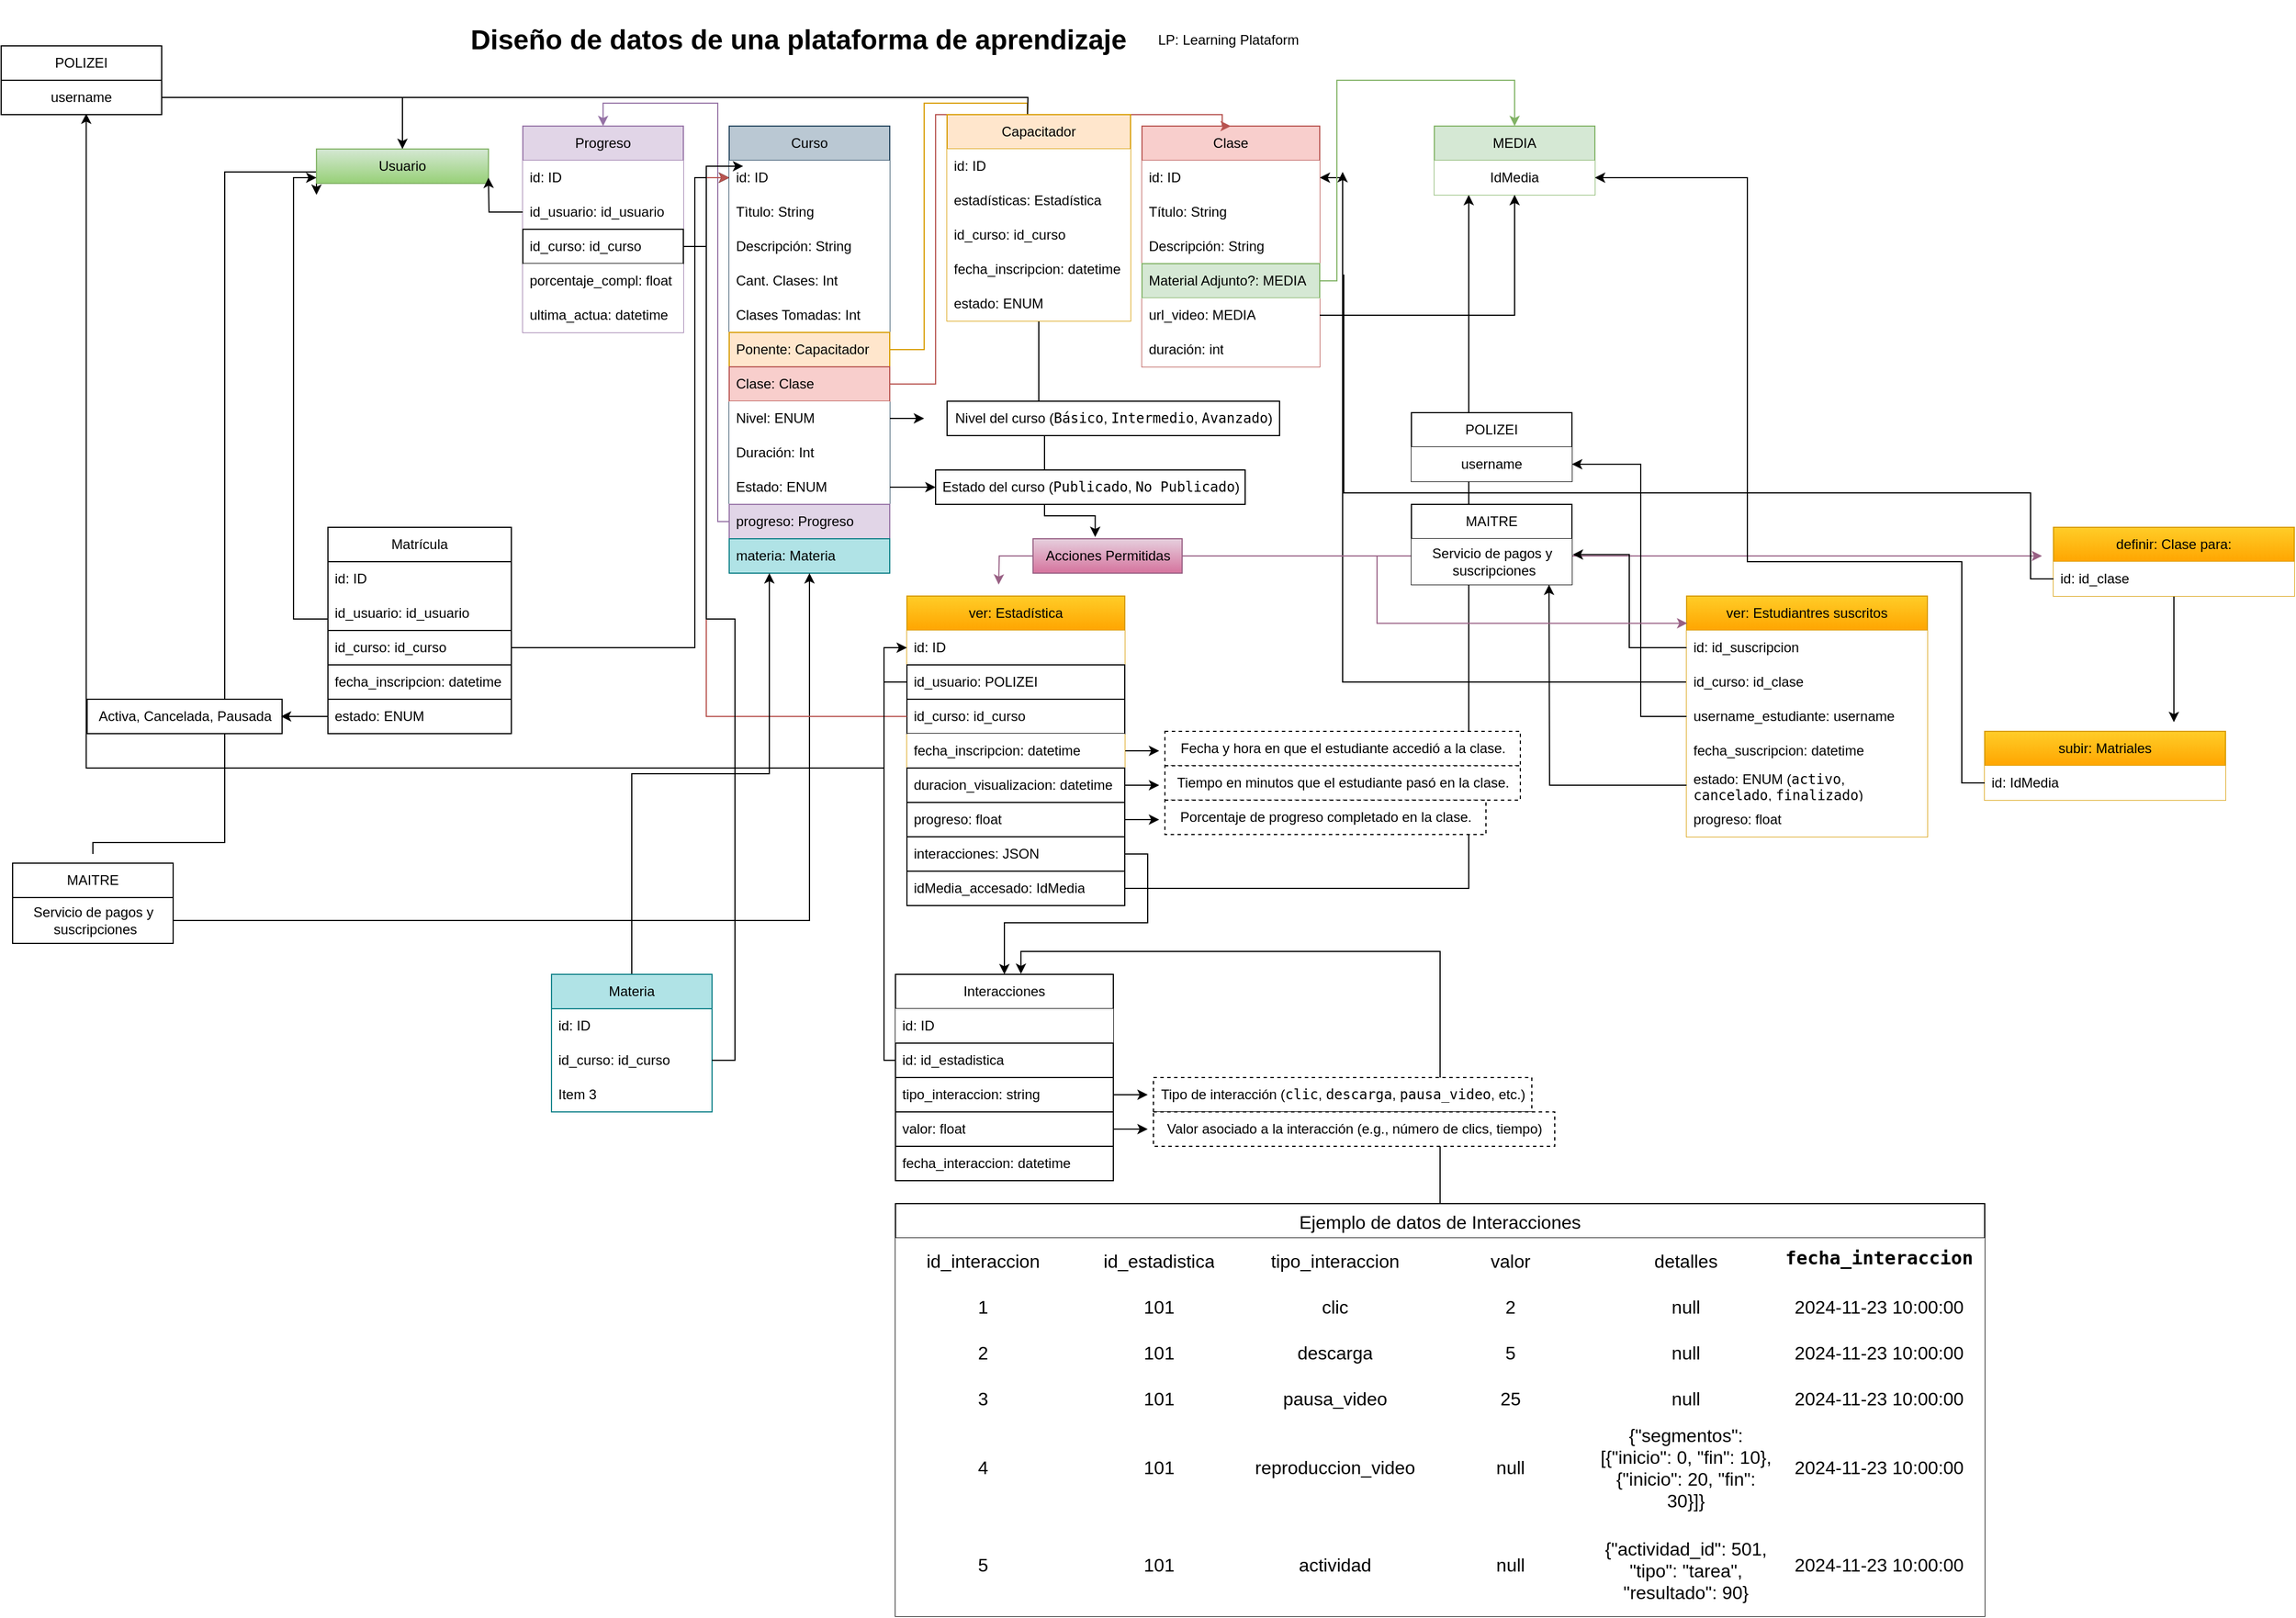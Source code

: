 <mxfile version="24.8.9">
  <diagram name="Página-1" id="BIsnf9ENLGkfcpOaforG">
    <mxGraphModel dx="2049" dy="1066" grid="1" gridSize="10" guides="1" tooltips="1" connect="1" arrows="1" fold="1" page="1" pageScale="1" pageWidth="1600" pageHeight="1200" math="0" shadow="0">
      <root>
        <mxCell id="0" />
        <mxCell id="1" parent="0" />
        <mxCell id="GrJkHypobNCPKlKONka_-140" style="edgeStyle=orthogonalEdgeStyle;rounded=0;orthogonalLoop=1;jettySize=auto;html=1;entryX=0.417;entryY=-0.051;entryDx=0;entryDy=0;entryPerimeter=0;" edge="1" parent="1" source="GrJkHypobNCPKlKONka_-20" target="GrJkHypobNCPKlKONka_-103">
          <mxGeometry relative="1" as="geometry">
            <Array as="points">
              <mxPoint x="1085" y="385" />
              <mxPoint x="1090" y="385" />
              <mxPoint x="1090" y="460" />
              <mxPoint x="1134" y="460" />
            </Array>
          </mxGeometry>
        </mxCell>
        <mxCell id="GrJkHypobNCPKlKONka_-141" value="Text" style="edgeLabel;html=1;align=center;verticalAlign=middle;resizable=0;points=[];" vertex="1" connectable="0" parent="GrJkHypobNCPKlKONka_-140">
          <mxGeometry x="0.233" y="-4" relative="1" as="geometry">
            <mxPoint y="-1" as="offset" />
          </mxGeometry>
        </mxCell>
        <mxCell id="GrJkHypobNCPKlKONka_-117" style="edgeStyle=orthogonalEdgeStyle;rounded=0;orthogonalLoop=1;jettySize=auto;html=1;exitX=0;exitY=0.5;exitDx=0;exitDy=0;entryX=1;entryY=0.5;entryDx=0;entryDy=0;" edge="1" parent="1" source="GrJkHypobNCPKlKONka_-110" target="p33vpN1_zn9hiMmlmU8_-10">
          <mxGeometry relative="1" as="geometry">
            <Array as="points">
              <mxPoint x="1350" y="605" />
              <mxPoint x="1350" y="165" />
            </Array>
          </mxGeometry>
        </mxCell>
        <mxCell id="GrJkHypobNCPKlKONka_-102" style="edgeStyle=orthogonalEdgeStyle;rounded=0;orthogonalLoop=1;jettySize=auto;html=1;exitX=0.5;exitY=0;exitDx=0;exitDy=0;entryX=0.576;entryY=-0.002;entryDx=0;entryDy=0;entryPerimeter=0;" edge="1" parent="1" source="GrJkHypobNCPKlKONka_-59" target="GrJkHypobNCPKlKONka_-40">
          <mxGeometry relative="1" as="geometry" />
        </mxCell>
        <mxCell id="GrJkHypobNCPKlKONka_-33" style="edgeStyle=orthogonalEdgeStyle;rounded=0;orthogonalLoop=1;jettySize=auto;html=1;exitX=1;exitY=0.5;exitDx=0;exitDy=0;" edge="1" parent="1" source="GrJkHypobNCPKlKONka_-32" target="abVfpm_DlAJP8ct97AFF-6">
          <mxGeometry relative="1" as="geometry">
            <Array as="points">
              <mxPoint x="1460" y="785" />
            </Array>
          </mxGeometry>
        </mxCell>
        <mxCell id="GrJkHypobNCPKlKONka_-27" style="edgeStyle=orthogonalEdgeStyle;rounded=0;orthogonalLoop=1;jettySize=auto;html=1;exitX=0;exitY=0.5;exitDx=0;exitDy=0;entryX=0.53;entryY=0.969;entryDx=0;entryDy=0;entryPerimeter=0;" edge="1" parent="1" source="GrJkHypobNCPKlKONka_-15" target="GrJkHypobNCPKlKONka_-2">
          <mxGeometry relative="1" as="geometry">
            <mxPoint x="260" y="140" as="targetPoint" />
            <Array as="points">
              <mxPoint x="950" y="605" />
              <mxPoint x="950" y="680" />
              <mxPoint x="254" y="680" />
            </Array>
          </mxGeometry>
        </mxCell>
        <mxCell id="abVfpm_DlAJP8ct97AFF-79" style="edgeStyle=orthogonalEdgeStyle;rounded=0;orthogonalLoop=1;jettySize=auto;html=1;entryX=0;entryY=0.5;entryDx=0;entryDy=0;" parent="1" edge="1">
          <mxGeometry relative="1" as="geometry">
            <Array as="points">
              <mxPoint x="260" y="745" />
              <mxPoint x="375" y="745" />
              <mxPoint x="375" y="160" />
              <mxPoint x="455" y="160" />
            </Array>
            <mxPoint x="260" y="755" as="sourcePoint" />
            <mxPoint x="455" y="180" as="targetPoint" />
          </mxGeometry>
        </mxCell>
        <mxCell id="p33vpN1_zn9hiMmlmU8_-1" value="Curso" style="swimlane;fontStyle=0;childLayout=stackLayout;horizontal=1;startSize=30;horizontalStack=0;resizeParent=1;resizeParentMax=0;resizeLast=0;collapsible=1;marginBottom=0;whiteSpace=wrap;html=1;fillColor=#bac8d3;strokeColor=#23445d;" parent="1" vertex="1">
          <mxGeometry x="815" y="120" width="140" height="390" as="geometry" />
        </mxCell>
        <mxCell id="p33vpN1_zn9hiMmlmU8_-2" value="id: ID" style="text;strokeColor=none;fillColor=default;align=left;verticalAlign=middle;spacingLeft=4;spacingRight=4;overflow=hidden;points=[[0,0.5],[1,0.5]];portConstraint=eastwest;rotatable=0;whiteSpace=wrap;html=1;" parent="p33vpN1_zn9hiMmlmU8_-1" vertex="1">
          <mxGeometry y="30" width="140" height="30" as="geometry" />
        </mxCell>
        <mxCell id="p33vpN1_zn9hiMmlmU8_-3" value="Tìtulo: String&amp;nbsp;" style="text;strokeColor=none;fillColor=default;align=left;verticalAlign=middle;spacingLeft=4;spacingRight=4;overflow=hidden;points=[[0,0.5],[1,0.5]];portConstraint=eastwest;rotatable=0;whiteSpace=wrap;html=1;" parent="p33vpN1_zn9hiMmlmU8_-1" vertex="1">
          <mxGeometry y="60" width="140" height="30" as="geometry" />
        </mxCell>
        <mxCell id="p33vpN1_zn9hiMmlmU8_-4" value="Descripción: String" style="text;strokeColor=none;fillColor=default;align=left;verticalAlign=middle;spacingLeft=4;spacingRight=4;overflow=hidden;points=[[0,0.5],[1,0.5]];portConstraint=eastwest;rotatable=0;whiteSpace=wrap;html=1;" parent="p33vpN1_zn9hiMmlmU8_-1" vertex="1">
          <mxGeometry y="90" width="140" height="30" as="geometry" />
        </mxCell>
        <mxCell id="p33vpN1_zn9hiMmlmU8_-16" value="Cant. Clases: Int" style="text;strokeColor=none;fillColor=default;align=left;verticalAlign=middle;spacingLeft=4;spacingRight=4;overflow=hidden;points=[[0,0.5],[1,0.5]];portConstraint=eastwest;rotatable=0;whiteSpace=wrap;html=1;" parent="p33vpN1_zn9hiMmlmU8_-1" vertex="1">
          <mxGeometry y="120" width="140" height="30" as="geometry" />
        </mxCell>
        <mxCell id="p33vpN1_zn9hiMmlmU8_-17" value="Clases Tomadas: Int" style="text;strokeColor=none;fillColor=default;align=left;verticalAlign=middle;spacingLeft=4;spacingRight=4;overflow=hidden;points=[[0,0.5],[1,0.5]];portConstraint=eastwest;rotatable=0;whiteSpace=wrap;html=1;" parent="p33vpN1_zn9hiMmlmU8_-1" vertex="1">
          <mxGeometry y="150" width="140" height="30" as="geometry" />
        </mxCell>
        <mxCell id="p33vpN1_zn9hiMmlmU8_-18" value="Ponente: Capacitador" style="text;strokeColor=#d79b00;fillColor=#ffe6cc;align=left;verticalAlign=middle;spacingLeft=4;spacingRight=4;overflow=hidden;points=[[0,0.5],[1,0.5]];portConstraint=eastwest;rotatable=0;whiteSpace=wrap;html=1;" parent="p33vpN1_zn9hiMmlmU8_-1" vertex="1">
          <mxGeometry y="180" width="140" height="30" as="geometry" />
        </mxCell>
        <mxCell id="p33vpN1_zn9hiMmlmU8_-19" value="Clase: Clase" style="text;strokeColor=#b85450;fillColor=#f8cecc;align=left;verticalAlign=middle;spacingLeft=4;spacingRight=4;overflow=hidden;points=[[0,0.5],[1,0.5]];portConstraint=eastwest;rotatable=0;whiteSpace=wrap;html=1;" parent="p33vpN1_zn9hiMmlmU8_-1" vertex="1">
          <mxGeometry y="210" width="140" height="30" as="geometry" />
        </mxCell>
        <mxCell id="abVfpm_DlAJP8ct97AFF-18" style="edgeStyle=orthogonalEdgeStyle;rounded=0;orthogonalLoop=1;jettySize=auto;html=1;exitX=1;exitY=0.5;exitDx=0;exitDy=0;" parent="p33vpN1_zn9hiMmlmU8_-1" source="abVfpm_DlAJP8ct97AFF-12" edge="1">
          <mxGeometry relative="1" as="geometry">
            <mxPoint x="170" y="255" as="targetPoint" />
          </mxGeometry>
        </mxCell>
        <mxCell id="abVfpm_DlAJP8ct97AFF-12" value="Nivel: ENUM" style="text;align=left;verticalAlign=middle;spacingLeft=4;spacingRight=4;overflow=hidden;points=[[0,0.5],[1,0.5]];portConstraint=eastwest;rotatable=0;whiteSpace=wrap;html=1;fillColor=default;" parent="p33vpN1_zn9hiMmlmU8_-1" vertex="1">
          <mxGeometry y="240" width="140" height="30" as="geometry" />
        </mxCell>
        <mxCell id="abVfpm_DlAJP8ct97AFF-13" value="Duración: Int" style="text;align=left;verticalAlign=middle;spacingLeft=4;spacingRight=4;overflow=hidden;points=[[0,0.5],[1,0.5]];portConstraint=eastwest;rotatable=0;whiteSpace=wrap;html=1;fillColor=default;" parent="p33vpN1_zn9hiMmlmU8_-1" vertex="1">
          <mxGeometry y="270" width="140" height="30" as="geometry" />
        </mxCell>
        <mxCell id="abVfpm_DlAJP8ct97AFF-14" value="Estado: ENUM" style="text;align=left;verticalAlign=middle;spacingLeft=4;spacingRight=4;overflow=hidden;points=[[0,0.5],[1,0.5]];portConstraint=eastwest;rotatable=0;whiteSpace=wrap;html=1;fillColor=default;" parent="p33vpN1_zn9hiMmlmU8_-1" vertex="1">
          <mxGeometry y="300" width="140" height="30" as="geometry" />
        </mxCell>
        <mxCell id="abVfpm_DlAJP8ct97AFF-32" value="progreso: Progreso" style="text;align=left;verticalAlign=middle;spacingLeft=4;spacingRight=4;overflow=hidden;points=[[0,0.5],[1,0.5]];portConstraint=eastwest;rotatable=0;whiteSpace=wrap;html=1;fillColor=#e1d5e7;strokeColor=#9673a6;" parent="p33vpN1_zn9hiMmlmU8_-1" vertex="1">
          <mxGeometry y="330" width="140" height="30" as="geometry" />
        </mxCell>
        <mxCell id="GrJkHypobNCPKlKONka_-153" value="materia: Materia" style="text;align=left;verticalAlign=middle;spacingLeft=4;spacingRight=4;overflow=hidden;points=[[0,0.5],[1,0.5]];portConstraint=eastwest;rotatable=0;whiteSpace=wrap;html=1;fillColor=#b0e3e6;strokeColor=#0e8088;" vertex="1" parent="p33vpN1_zn9hiMmlmU8_-1">
          <mxGeometry y="360" width="140" height="30" as="geometry" />
        </mxCell>
        <mxCell id="p33vpN1_zn9hiMmlmU8_-9" value="Clase" style="swimlane;fontStyle=0;childLayout=stackLayout;horizontal=1;startSize=30;horizontalStack=0;resizeParent=1;resizeParentMax=0;resizeLast=0;collapsible=1;marginBottom=0;whiteSpace=wrap;html=1;fillColor=#f8cecc;strokeColor=#b85450;" parent="1" vertex="1">
          <mxGeometry x="1175" y="120" width="155" height="210" as="geometry" />
        </mxCell>
        <mxCell id="p33vpN1_zn9hiMmlmU8_-10" value="id: ID" style="text;strokeColor=none;fillColor=default;align=left;verticalAlign=middle;spacingLeft=4;spacingRight=4;overflow=hidden;points=[[0,0.5],[1,0.5]];portConstraint=eastwest;rotatable=0;whiteSpace=wrap;html=1;" parent="p33vpN1_zn9hiMmlmU8_-9" vertex="1">
          <mxGeometry y="30" width="155" height="30" as="geometry" />
        </mxCell>
        <mxCell id="p33vpN1_zn9hiMmlmU8_-11" value="Título: String" style="text;strokeColor=none;fillColor=default;align=left;verticalAlign=middle;spacingLeft=4;spacingRight=4;overflow=hidden;points=[[0,0.5],[1,0.5]];portConstraint=eastwest;rotatable=0;whiteSpace=wrap;html=1;" parent="p33vpN1_zn9hiMmlmU8_-9" vertex="1">
          <mxGeometry y="60" width="155" height="30" as="geometry" />
        </mxCell>
        <mxCell id="p33vpN1_zn9hiMmlmU8_-12" value="Descripción: String" style="text;strokeColor=none;fillColor=default;align=left;verticalAlign=middle;spacingLeft=4;spacingRight=4;overflow=hidden;points=[[0,0.5],[1,0.5]];portConstraint=eastwest;rotatable=0;whiteSpace=wrap;html=1;" parent="p33vpN1_zn9hiMmlmU8_-9" vertex="1">
          <mxGeometry y="90" width="155" height="30" as="geometry" />
        </mxCell>
        <mxCell id="abVfpm_DlAJP8ct97AFF-1" value="Material Adjunto?: MEDIA&amp;nbsp;" style="text;strokeColor=#82b366;fillColor=#d5e8d4;align=left;verticalAlign=middle;spacingLeft=4;spacingRight=4;overflow=hidden;points=[[0,0.5],[1,0.5]];portConstraint=eastwest;rotatable=0;whiteSpace=wrap;html=1;" parent="p33vpN1_zn9hiMmlmU8_-9" vertex="1">
          <mxGeometry y="120" width="155" height="30" as="geometry" />
        </mxCell>
        <mxCell id="abVfpm_DlAJP8ct97AFF-23" value="url_video: MEDIA" style="text;align=left;verticalAlign=middle;spacingLeft=4;spacingRight=4;overflow=hidden;points=[[0,0.5],[1,0.5]];portConstraint=eastwest;rotatable=0;whiteSpace=wrap;html=1;fillColor=default;" parent="p33vpN1_zn9hiMmlmU8_-9" vertex="1">
          <mxGeometry y="150" width="155" height="30" as="geometry" />
        </mxCell>
        <mxCell id="abVfpm_DlAJP8ct97AFF-24" value="duración: int" style="text;align=left;verticalAlign=middle;spacingLeft=4;spacingRight=4;overflow=hidden;points=[[0,0.5],[1,0.5]];portConstraint=eastwest;rotatable=0;whiteSpace=wrap;html=1;fillColor=default;" parent="p33vpN1_zn9hiMmlmU8_-9" vertex="1">
          <mxGeometry y="180" width="155" height="30" as="geometry" />
        </mxCell>
        <mxCell id="p33vpN1_zn9hiMmlmU8_-20" style="edgeStyle=orthogonalEdgeStyle;rounded=0;orthogonalLoop=1;jettySize=auto;html=1;exitX=1;exitY=0.5;exitDx=0;exitDy=0;entryX=0.5;entryY=0;entryDx=0;entryDy=0;fillColor=#ffe6cc;strokeColor=#d79b00;" parent="1" source="p33vpN1_zn9hiMmlmU8_-18" edge="1">
          <mxGeometry relative="1" as="geometry">
            <Array as="points">
              <mxPoint x="985" y="315" />
              <mxPoint x="985" y="100" />
              <mxPoint x="1075" y="100" />
            </Array>
            <mxPoint x="1075" y="120" as="targetPoint" />
          </mxGeometry>
        </mxCell>
        <mxCell id="p33vpN1_zn9hiMmlmU8_-21" style="edgeStyle=orthogonalEdgeStyle;rounded=0;orthogonalLoop=1;jettySize=auto;html=1;exitX=1;exitY=0.5;exitDx=0;exitDy=0;entryX=0.5;entryY=0;entryDx=0;entryDy=0;fillColor=#f8cecc;strokeColor=#b85450;" parent="1" source="p33vpN1_zn9hiMmlmU8_-19" target="p33vpN1_zn9hiMmlmU8_-9" edge="1">
          <mxGeometry relative="1" as="geometry">
            <Array as="points">
              <mxPoint x="995" y="345" />
              <mxPoint x="995" y="110" />
              <mxPoint x="1245" y="110" />
            </Array>
          </mxGeometry>
        </mxCell>
        <mxCell id="abVfpm_DlAJP8ct97AFF-2" value="&lt;h1&gt;&lt;b&gt;Diseño de datos de una plataforma de aprendizaje&lt;/b&gt;&lt;/h1&gt;" style="text;html=1;align=center;verticalAlign=middle;resizable=0;points=[];autosize=1;strokeColor=none;fillColor=none;" parent="1" vertex="1">
          <mxGeometry x="575" y="10" width="600" height="70" as="geometry" />
        </mxCell>
        <mxCell id="abVfpm_DlAJP8ct97AFF-5" value="MEDIA" style="swimlane;fontStyle=0;childLayout=stackLayout;horizontal=1;startSize=30;horizontalStack=0;resizeParent=1;resizeParentMax=0;resizeLast=0;collapsible=1;marginBottom=0;whiteSpace=wrap;html=1;fillColor=#d5e8d4;strokeColor=#82b366;" parent="1" vertex="1">
          <mxGeometry x="1430" y="120" width="140" height="60" as="geometry" />
        </mxCell>
        <mxCell id="abVfpm_DlAJP8ct97AFF-6" value="IdMedia" style="text;strokeColor=none;fillColor=default;align=center;verticalAlign=middle;spacingLeft=4;spacingRight=4;overflow=hidden;points=[[0,0.5],[1,0.5]];portConstraint=eastwest;rotatable=0;whiteSpace=wrap;html=1;" parent="abVfpm_DlAJP8ct97AFF-5" vertex="1">
          <mxGeometry y="30" width="140" height="30" as="geometry" />
        </mxCell>
        <mxCell id="abVfpm_DlAJP8ct97AFF-10" style="edgeStyle=orthogonalEdgeStyle;rounded=0;orthogonalLoop=1;jettySize=auto;html=1;exitX=1;exitY=0.5;exitDx=0;exitDy=0;entryX=0.5;entryY=0;entryDx=0;entryDy=0;fillColor=#d5e8d4;strokeColor=#82b366;" parent="1" source="abVfpm_DlAJP8ct97AFF-1" target="abVfpm_DlAJP8ct97AFF-5" edge="1">
          <mxGeometry relative="1" as="geometry">
            <mxPoint x="1395" y="100" as="targetPoint" />
            <Array as="points">
              <mxPoint x="1345" y="255" />
              <mxPoint x="1345" y="80" />
              <mxPoint x="1500" y="80" />
            </Array>
          </mxGeometry>
        </mxCell>
        <mxCell id="abVfpm_DlAJP8ct97AFF-19" value="Estado del curso (&lt;font face=&quot;monospace&quot;&gt;Publicado&lt;/font&gt;, &lt;code&gt;No Publicado&lt;/code&gt;)" style="text;html=1;align=center;verticalAlign=middle;resizable=0;points=[];autosize=1;strokeColor=default;fillColor=default;" parent="1" vertex="1">
          <mxGeometry x="995" y="420" width="270" height="30" as="geometry" />
        </mxCell>
        <mxCell id="abVfpm_DlAJP8ct97AFF-21" style="edgeStyle=orthogonalEdgeStyle;rounded=0;orthogonalLoop=1;jettySize=auto;html=1;exitX=1;exitY=0.5;exitDx=0;exitDy=0;" parent="1" source="abVfpm_DlAJP8ct97AFF-14" target="abVfpm_DlAJP8ct97AFF-19" edge="1">
          <mxGeometry relative="1" as="geometry" />
        </mxCell>
        <mxCell id="abVfpm_DlAJP8ct97AFF-22" value="Nivel del curso (&lt;font face=&quot;monospace&quot;&gt;Básico&lt;/font&gt;, &lt;code&gt;Intermedio&lt;/code&gt;, &lt;code&gt;Avanzado&lt;/code&gt;)" style="text;html=1;align=center;verticalAlign=middle;resizable=0;points=[];autosize=1;strokeColor=default;fillColor=default;" parent="1" vertex="1">
          <mxGeometry x="1005" y="360" width="290" height="30" as="geometry" />
        </mxCell>
        <mxCell id="abVfpm_DlAJP8ct97AFF-25" value="Progreso" style="swimlane;fontStyle=0;childLayout=stackLayout;horizontal=1;startSize=30;horizontalStack=0;resizeParent=1;resizeParentMax=0;resizeLast=0;collapsible=1;marginBottom=0;whiteSpace=wrap;html=1;fillColor=#e1d5e7;strokeColor=#9673a6;" parent="1" vertex="1">
          <mxGeometry x="635" y="120" width="140" height="180" as="geometry" />
        </mxCell>
        <mxCell id="abVfpm_DlAJP8ct97AFF-26" value="id: ID" style="text;strokeColor=none;fillColor=default;align=left;verticalAlign=middle;spacingLeft=4;spacingRight=4;overflow=hidden;points=[[0,0.5],[1,0.5]];portConstraint=eastwest;rotatable=0;whiteSpace=wrap;html=1;" parent="abVfpm_DlAJP8ct97AFF-25" vertex="1">
          <mxGeometry y="30" width="140" height="30" as="geometry" />
        </mxCell>
        <mxCell id="abVfpm_DlAJP8ct97AFF-27" value="id_usuario: id_usuario" style="text;strokeColor=none;fillColor=default;align=left;verticalAlign=middle;spacingLeft=4;spacingRight=4;overflow=hidden;points=[[0,0.5],[1,0.5]];portConstraint=eastwest;rotatable=0;whiteSpace=wrap;html=1;" parent="abVfpm_DlAJP8ct97AFF-25" vertex="1">
          <mxGeometry y="60" width="140" height="30" as="geometry" />
        </mxCell>
        <mxCell id="abVfpm_DlAJP8ct97AFF-28" value="id_curso: id_curso" style="text;strokeColor=default;fillColor=default;align=left;verticalAlign=middle;spacingLeft=4;spacingRight=4;overflow=hidden;points=[[0,0.5],[1,0.5]];portConstraint=eastwest;rotatable=0;whiteSpace=wrap;html=1;" parent="abVfpm_DlAJP8ct97AFF-25" vertex="1">
          <mxGeometry y="90" width="140" height="30" as="geometry" />
        </mxCell>
        <mxCell id="abVfpm_DlAJP8ct97AFF-34" value="porcentaje_compl: float" style="text;strokeColor=none;fillColor=default;align=left;verticalAlign=middle;spacingLeft=4;spacingRight=4;overflow=hidden;points=[[0,0.5],[1,0.5]];portConstraint=eastwest;rotatable=0;whiteSpace=wrap;html=1;" parent="abVfpm_DlAJP8ct97AFF-25" vertex="1">
          <mxGeometry y="120" width="140" height="30" as="geometry" />
        </mxCell>
        <mxCell id="abVfpm_DlAJP8ct97AFF-35" value="ultima_actua: datetime" style="text;strokeColor=none;fillColor=default;align=left;verticalAlign=middle;spacingLeft=4;spacingRight=4;overflow=hidden;points=[[0,0.5],[1,0.5]];portConstraint=eastwest;rotatable=0;whiteSpace=wrap;html=1;" parent="abVfpm_DlAJP8ct97AFF-25" vertex="1">
          <mxGeometry y="150" width="140" height="30" as="geometry" />
        </mxCell>
        <mxCell id="abVfpm_DlAJP8ct97AFF-31" style="edgeStyle=orthogonalEdgeStyle;rounded=0;orthogonalLoop=1;jettySize=auto;html=1;exitX=1;exitY=0.5;exitDx=0;exitDy=0;entryX=0;entryY=0.5;entryDx=0;entryDy=0;" parent="1" source="abVfpm_DlAJP8ct97AFF-28" target="p33vpN1_zn9hiMmlmU8_-2" edge="1">
          <mxGeometry relative="1" as="geometry" />
        </mxCell>
        <mxCell id="abVfpm_DlAJP8ct97AFF-33" style="edgeStyle=orthogonalEdgeStyle;rounded=0;orthogonalLoop=1;jettySize=auto;html=1;exitX=0;exitY=0.5;exitDx=0;exitDy=0;entryX=0.5;entryY=0;entryDx=0;entryDy=0;fillColor=#e1d5e7;strokeColor=#9673a6;" parent="1" source="abVfpm_DlAJP8ct97AFF-32" target="abVfpm_DlAJP8ct97AFF-25" edge="1">
          <mxGeometry relative="1" as="geometry">
            <Array as="points">
              <mxPoint x="805" y="465" />
              <mxPoint x="805" y="100" />
              <mxPoint x="705" y="100" />
            </Array>
          </mxGeometry>
        </mxCell>
        <mxCell id="abVfpm_DlAJP8ct97AFF-36" value="Usuario" style="swimlane;fontStyle=0;childLayout=stackLayout;horizontal=1;startSize=30;horizontalStack=0;resizeParent=1;resizeParentMax=0;resizeLast=0;collapsible=1;marginBottom=0;whiteSpace=wrap;html=1;fillColor=#d5e8d4;gradientColor=#97d077;strokeColor=#82b366;" parent="1" vertex="1">
          <mxGeometry x="455" y="140" width="150" height="30" as="geometry" />
        </mxCell>
        <mxCell id="abVfpm_DlAJP8ct97AFF-49" style="edgeStyle=orthogonalEdgeStyle;rounded=0;orthogonalLoop=1;jettySize=auto;html=1;exitX=0;exitY=0.5;exitDx=0;exitDy=0;entryX=1;entryY=0.5;entryDx=0;entryDy=0;" parent="1" source="abVfpm_DlAJP8ct97AFF-27" edge="1">
          <mxGeometry relative="1" as="geometry">
            <mxPoint x="605" y="165" as="targetPoint" />
          </mxGeometry>
        </mxCell>
        <mxCell id="abVfpm_DlAJP8ct97AFF-50" value="Matrícula" style="swimlane;fontStyle=0;childLayout=stackLayout;horizontal=1;startSize=30;horizontalStack=0;resizeParent=1;resizeParentMax=0;resizeLast=0;collapsible=1;marginBottom=0;whiteSpace=wrap;html=1;" parent="1" vertex="1">
          <mxGeometry x="465" y="470" width="160" height="180" as="geometry" />
        </mxCell>
        <mxCell id="abVfpm_DlAJP8ct97AFF-51" value="id: ID" style="text;strokeColor=none;fillColor=none;align=left;verticalAlign=middle;spacingLeft=4;spacingRight=4;overflow=hidden;points=[[0,0.5],[1,0.5]];portConstraint=eastwest;rotatable=0;whiteSpace=wrap;html=1;" parent="abVfpm_DlAJP8ct97AFF-50" vertex="1">
          <mxGeometry y="30" width="160" height="30" as="geometry" />
        </mxCell>
        <mxCell id="abVfpm_DlAJP8ct97AFF-52" value="id_usuario: id_usuario" style="text;strokeColor=none;fillColor=none;align=left;verticalAlign=middle;spacingLeft=4;spacingRight=4;overflow=hidden;points=[[0,0.5],[1,0.5]];portConstraint=eastwest;rotatable=0;whiteSpace=wrap;html=1;" parent="abVfpm_DlAJP8ct97AFF-50" vertex="1">
          <mxGeometry y="60" width="160" height="30" as="geometry" />
        </mxCell>
        <mxCell id="abVfpm_DlAJP8ct97AFF-53" value="id_curso: id_curso" style="text;strokeColor=default;fillColor=none;align=left;verticalAlign=middle;spacingLeft=4;spacingRight=4;overflow=hidden;points=[[0,0.5],[1,0.5]];portConstraint=eastwest;rotatable=0;whiteSpace=wrap;html=1;" parent="abVfpm_DlAJP8ct97AFF-50" vertex="1">
          <mxGeometry y="90" width="160" height="30" as="geometry" />
        </mxCell>
        <mxCell id="abVfpm_DlAJP8ct97AFF-54" value="fecha_inscripcion: datetime" style="text;strokeColor=none;fillColor=none;align=left;verticalAlign=middle;spacingLeft=4;spacingRight=4;overflow=hidden;points=[[0,0.5],[1,0.5]];portConstraint=eastwest;rotatable=0;whiteSpace=wrap;html=1;" parent="abVfpm_DlAJP8ct97AFF-50" vertex="1">
          <mxGeometry y="120" width="160" height="30" as="geometry" />
        </mxCell>
        <mxCell id="abVfpm_DlAJP8ct97AFF-55" value="estado: ENUM" style="text;strokeColor=default;fillColor=none;align=left;verticalAlign=middle;spacingLeft=4;spacingRight=4;overflow=hidden;points=[[0,0.5],[1,0.5]];portConstraint=eastwest;rotatable=0;whiteSpace=wrap;html=1;" parent="abVfpm_DlAJP8ct97AFF-50" vertex="1">
          <mxGeometry y="150" width="160" height="30" as="geometry" />
        </mxCell>
        <mxCell id="abVfpm_DlAJP8ct97AFF-59" style="edgeStyle=orthogonalEdgeStyle;rounded=0;orthogonalLoop=1;jettySize=auto;html=1;exitX=0;exitY=0.5;exitDx=0;exitDy=0;entryX=0;entryY=0.5;entryDx=0;entryDy=0;" parent="1" source="abVfpm_DlAJP8ct97AFF-51" edge="1">
          <mxGeometry relative="1" as="geometry">
            <Array as="points">
              <mxPoint x="465" y="550" />
              <mxPoint x="435" y="550" />
              <mxPoint x="435" y="165" />
            </Array>
            <mxPoint x="455" y="165" as="targetPoint" />
          </mxGeometry>
        </mxCell>
        <mxCell id="abVfpm_DlAJP8ct97AFF-62" style="edgeStyle=orthogonalEdgeStyle;rounded=0;orthogonalLoop=1;jettySize=auto;html=1;entryX=0;entryY=0.5;entryDx=0;entryDy=0;" parent="1" source="abVfpm_DlAJP8ct97AFF-53" target="p33vpN1_zn9hiMmlmU8_-2" edge="1">
          <mxGeometry relative="1" as="geometry">
            <Array as="points">
              <mxPoint x="785" y="575" />
              <mxPoint x="785" y="165" />
            </Array>
          </mxGeometry>
        </mxCell>
        <mxCell id="abVfpm_DlAJP8ct97AFF-63" value="Activa, Cancelada, Pausada" style="text;html=1;align=center;verticalAlign=middle;resizable=0;points=[];autosize=1;strokeColor=default;fillColor=default;gradientColor=none;" parent="1" vertex="1">
          <mxGeometry x="255" y="620" width="170" height="30" as="geometry" />
        </mxCell>
        <mxCell id="abVfpm_DlAJP8ct97AFF-65" style="edgeStyle=orthogonalEdgeStyle;rounded=0;orthogonalLoop=1;jettySize=auto;html=1;exitX=0;exitY=0.5;exitDx=0;exitDy=0;entryX=0.994;entryY=0.5;entryDx=0;entryDy=0;entryPerimeter=0;" parent="1" source="abVfpm_DlAJP8ct97AFF-55" target="abVfpm_DlAJP8ct97AFF-63" edge="1">
          <mxGeometry relative="1" as="geometry" />
        </mxCell>
        <mxCell id="GrJkHypobNCPKlKONka_-1" value="POLIZEI" style="swimlane;fontStyle=0;childLayout=stackLayout;horizontal=1;startSize=30;horizontalStack=0;resizeParent=1;resizeParentMax=0;resizeLast=0;collapsible=1;marginBottom=0;whiteSpace=wrap;html=1;" vertex="1" parent="1">
          <mxGeometry x="180" y="50" width="140" height="60" as="geometry" />
        </mxCell>
        <mxCell id="GrJkHypobNCPKlKONka_-2" value="username" style="text;strokeColor=none;fillColor=none;align=center;verticalAlign=middle;spacingLeft=4;spacingRight=4;overflow=hidden;points=[[0,0.5],[1,0.5]];portConstraint=eastwest;rotatable=0;whiteSpace=wrap;html=1;" vertex="1" parent="GrJkHypobNCPKlKONka_-1">
          <mxGeometry y="30" width="140" height="30" as="geometry" />
        </mxCell>
        <mxCell id="GrJkHypobNCPKlKONka_-6" value="LP: Learning Plataform" style="text;html=1;align=center;verticalAlign=middle;resizable=0;points=[];autosize=1;strokeColor=none;fillColor=none;" vertex="1" parent="1">
          <mxGeometry x="1175" y="30" width="150" height="30" as="geometry" />
        </mxCell>
        <mxCell id="GrJkHypobNCPKlKONka_-7" style="edgeStyle=orthogonalEdgeStyle;rounded=0;orthogonalLoop=1;jettySize=auto;html=1;exitX=1;exitY=0.5;exitDx=0;exitDy=0;entryX=0.5;entryY=0;entryDx=0;entryDy=0;" edge="1" parent="1" source="GrJkHypobNCPKlKONka_-2" target="abVfpm_DlAJP8ct97AFF-36">
          <mxGeometry relative="1" as="geometry" />
        </mxCell>
        <mxCell id="GrJkHypobNCPKlKONka_-8" style="edgeStyle=orthogonalEdgeStyle;rounded=0;orthogonalLoop=1;jettySize=auto;html=1;exitX=1;exitY=0.5;exitDx=0;exitDy=0;entryX=0.5;entryY=0;entryDx=0;entryDy=0;" edge="1" parent="1" source="GrJkHypobNCPKlKONka_-2">
          <mxGeometry relative="1" as="geometry">
            <mxPoint x="1075" y="120" as="targetPoint" />
          </mxGeometry>
        </mxCell>
        <mxCell id="GrJkHypobNCPKlKONka_-9" value="MAITRE" style="swimlane;fontStyle=0;childLayout=stackLayout;horizontal=1;startSize=30;horizontalStack=0;resizeParent=1;resizeParentMax=0;resizeLast=0;collapsible=1;marginBottom=0;whiteSpace=wrap;html=1;" vertex="1" parent="1">
          <mxGeometry x="190" y="763" width="140" height="70" as="geometry" />
        </mxCell>
        <mxCell id="GrJkHypobNCPKlKONka_-11" value="Servicio de pagos y&lt;div&gt;&amp;nbsp;suscripciones&lt;/div&gt;" style="text;html=1;align=center;verticalAlign=middle;resizable=0;points=[];autosize=1;strokeColor=none;fillColor=none;" vertex="1" parent="GrJkHypobNCPKlKONka_-9">
          <mxGeometry y="30" width="140" height="40" as="geometry" />
        </mxCell>
        <mxCell id="GrJkHypobNCPKlKONka_-12" style="edgeStyle=orthogonalEdgeStyle;rounded=0;orthogonalLoop=1;jettySize=auto;html=1;entryX=0.5;entryY=1;entryDx=0;entryDy=0;" edge="1" parent="1" source="GrJkHypobNCPKlKONka_-11" target="p33vpN1_zn9hiMmlmU8_-1">
          <mxGeometry relative="1" as="geometry" />
        </mxCell>
        <mxCell id="GrJkHypobNCPKlKONka_-34" style="edgeStyle=orthogonalEdgeStyle;rounded=0;orthogonalLoop=1;jettySize=auto;html=1;exitX=1;exitY=0.5;exitDx=0;exitDy=0;" edge="1" parent="1" source="GrJkHypobNCPKlKONka_-13">
          <mxGeometry relative="1" as="geometry">
            <mxPoint x="1190" y="665.529" as="targetPoint" />
          </mxGeometry>
        </mxCell>
        <mxCell id="GrJkHypobNCPKlKONka_-13" value="ver: Estadística" style="swimlane;fontStyle=0;childLayout=stackLayout;horizontal=1;startSize=30;horizontalStack=0;resizeParent=1;resizeParentMax=0;resizeLast=0;collapsible=1;marginBottom=0;whiteSpace=wrap;html=1;align=center;fillColor=#ffcd28;gradientColor=#ffa500;strokeColor=#d79b00;" vertex="1" parent="1">
          <mxGeometry x="970" y="530" width="190" height="270" as="geometry" />
        </mxCell>
        <mxCell id="GrJkHypobNCPKlKONka_-14" value="id: ID" style="text;strokeColor=none;fillColor=default;align=left;verticalAlign=middle;spacingLeft=4;spacingRight=4;overflow=hidden;points=[[0,0.5],[1,0.5]];portConstraint=eastwest;rotatable=0;whiteSpace=wrap;html=1;" vertex="1" parent="GrJkHypobNCPKlKONka_-13">
          <mxGeometry y="30" width="190" height="30" as="geometry" />
        </mxCell>
        <mxCell id="GrJkHypobNCPKlKONka_-15" value="id_usuario: POLIZEI" style="text;strokeColor=default;fillColor=default;align=left;verticalAlign=middle;spacingLeft=4;spacingRight=4;overflow=hidden;points=[[0,0.5],[1,0.5]];portConstraint=eastwest;rotatable=0;whiteSpace=wrap;html=1;" vertex="1" parent="GrJkHypobNCPKlKONka_-13">
          <mxGeometry y="60" width="190" height="30" as="geometry" />
        </mxCell>
        <mxCell id="GrJkHypobNCPKlKONka_-16" value="id_curso: id_curso" style="text;strokeColor=default;fillColor=default;align=left;verticalAlign=middle;spacingLeft=4;spacingRight=4;overflow=hidden;points=[[0,0.5],[1,0.5]];portConstraint=eastwest;rotatable=0;whiteSpace=wrap;html=1;" vertex="1" parent="GrJkHypobNCPKlKONka_-13">
          <mxGeometry y="90" width="190" height="30" as="geometry" />
        </mxCell>
        <mxCell id="GrJkHypobNCPKlKONka_-17" value="fecha_inscripcion: datetime" style="text;strokeColor=none;fillColor=default;align=left;verticalAlign=middle;spacingLeft=4;spacingRight=4;overflow=hidden;points=[[0,0.5],[1,0.5]];portConstraint=eastwest;rotatable=0;whiteSpace=wrap;html=1;" vertex="1" parent="GrJkHypobNCPKlKONka_-13">
          <mxGeometry y="120" width="190" height="30" as="geometry" />
        </mxCell>
        <mxCell id="GrJkHypobNCPKlKONka_-37" style="edgeStyle=orthogonalEdgeStyle;rounded=0;orthogonalLoop=1;jettySize=auto;html=1;exitX=1;exitY=0.5;exitDx=0;exitDy=0;" edge="1" parent="GrJkHypobNCPKlKONka_-13" source="GrJkHypobNCPKlKONka_-18">
          <mxGeometry relative="1" as="geometry">
            <mxPoint x="220" y="164.941" as="targetPoint" />
          </mxGeometry>
        </mxCell>
        <mxCell id="GrJkHypobNCPKlKONka_-18" value="duracion_visualizacion: datetime" style="text;strokeColor=default;fillColor=default;align=left;verticalAlign=middle;spacingLeft=4;spacingRight=4;overflow=hidden;points=[[0,0.5],[1,0.5]];portConstraint=eastwest;rotatable=0;whiteSpace=wrap;html=1;" vertex="1" parent="GrJkHypobNCPKlKONka_-13">
          <mxGeometry y="150" width="190" height="30" as="geometry" />
        </mxCell>
        <mxCell id="GrJkHypobNCPKlKONka_-39" style="edgeStyle=orthogonalEdgeStyle;rounded=0;orthogonalLoop=1;jettySize=auto;html=1;exitX=1;exitY=0.5;exitDx=0;exitDy=0;" edge="1" parent="GrJkHypobNCPKlKONka_-13" source="GrJkHypobNCPKlKONka_-30">
          <mxGeometry relative="1" as="geometry">
            <mxPoint x="220" y="195.529" as="targetPoint" />
          </mxGeometry>
        </mxCell>
        <mxCell id="GrJkHypobNCPKlKONka_-30" value="progreso: float" style="text;strokeColor=default;fillColor=default;align=left;verticalAlign=middle;spacingLeft=4;spacingRight=4;overflow=hidden;points=[[0,0.5],[1,0.5]];portConstraint=eastwest;rotatable=0;whiteSpace=wrap;html=1;" vertex="1" parent="GrJkHypobNCPKlKONka_-13">
          <mxGeometry y="180" width="190" height="30" as="geometry" />
        </mxCell>
        <mxCell id="GrJkHypobNCPKlKONka_-31" value="interacciones: JSON" style="text;strokeColor=default;fillColor=default;align=left;verticalAlign=middle;spacingLeft=4;spacingRight=4;overflow=hidden;points=[[0,0.5],[1,0.5]];portConstraint=eastwest;rotatable=0;whiteSpace=wrap;html=1;" vertex="1" parent="GrJkHypobNCPKlKONka_-13">
          <mxGeometry y="210" width="190" height="30" as="geometry" />
        </mxCell>
        <mxCell id="GrJkHypobNCPKlKONka_-32" value="idMedia_accesado: IdMedia" style="text;strokeColor=default;fillColor=default;align=left;verticalAlign=middle;spacingLeft=4;spacingRight=4;overflow=hidden;points=[[0,0.5],[1,0.5]];portConstraint=eastwest;rotatable=0;whiteSpace=wrap;html=1;" vertex="1" parent="GrJkHypobNCPKlKONka_-13">
          <mxGeometry y="240" width="190" height="30" as="geometry" />
        </mxCell>
        <mxCell id="GrJkHypobNCPKlKONka_-20" value="Capacitador" style="swimlane;fontStyle=0;childLayout=stackLayout;horizontal=1;startSize=30;horizontalStack=0;resizeParent=1;resizeParentMax=0;resizeLast=0;collapsible=1;marginBottom=0;whiteSpace=wrap;html=1;fillColor=#ffe6cc;strokeColor=#d79b00;" vertex="1" parent="1">
          <mxGeometry x="1005" y="110" width="160" height="180" as="geometry" />
        </mxCell>
        <mxCell id="GrJkHypobNCPKlKONka_-21" value="id: ID" style="text;strokeColor=none;fillColor=default;align=left;verticalAlign=middle;spacingLeft=4;spacingRight=4;overflow=hidden;points=[[0,0.5],[1,0.5]];portConstraint=eastwest;rotatable=0;whiteSpace=wrap;html=1;" vertex="1" parent="GrJkHypobNCPKlKONka_-20">
          <mxGeometry y="30" width="160" height="30" as="geometry" />
        </mxCell>
        <mxCell id="GrJkHypobNCPKlKONka_-22" value="estadísticas: Estadística" style="text;strokeColor=none;fillColor=default;align=left;verticalAlign=middle;spacingLeft=4;spacingRight=4;overflow=hidden;points=[[0,0.5],[1,0.5]];portConstraint=eastwest;rotatable=0;whiteSpace=wrap;html=1;" vertex="1" parent="GrJkHypobNCPKlKONka_-20">
          <mxGeometry y="60" width="160" height="30" as="geometry" />
        </mxCell>
        <mxCell id="GrJkHypobNCPKlKONka_-23" value="id_curso: id_curso" style="text;strokeColor=none;fillColor=default;align=left;verticalAlign=middle;spacingLeft=4;spacingRight=4;overflow=hidden;points=[[0,0.5],[1,0.5]];portConstraint=eastwest;rotatable=0;whiteSpace=wrap;html=1;" vertex="1" parent="GrJkHypobNCPKlKONka_-20">
          <mxGeometry y="90" width="160" height="30" as="geometry" />
        </mxCell>
        <mxCell id="GrJkHypobNCPKlKONka_-24" value="fecha_inscripcion: datetime" style="text;strokeColor=none;fillColor=default;align=left;verticalAlign=middle;spacingLeft=4;spacingRight=4;overflow=hidden;points=[[0,0.5],[1,0.5]];portConstraint=eastwest;rotatable=0;whiteSpace=wrap;html=1;" vertex="1" parent="GrJkHypobNCPKlKONka_-20">
          <mxGeometry y="120" width="160" height="30" as="geometry" />
        </mxCell>
        <mxCell id="GrJkHypobNCPKlKONka_-25" value="estado: ENUM" style="text;strokeColor=none;fillColor=default;align=left;verticalAlign=middle;spacingLeft=4;spacingRight=4;overflow=hidden;points=[[0,0.5],[1,0.5]];portConstraint=eastwest;rotatable=0;whiteSpace=wrap;html=1;" vertex="1" parent="GrJkHypobNCPKlKONka_-20">
          <mxGeometry y="150" width="160" height="30" as="geometry" />
        </mxCell>
        <mxCell id="GrJkHypobNCPKlKONka_-28" style="edgeStyle=orthogonalEdgeStyle;rounded=0;orthogonalLoop=1;jettySize=auto;html=1;exitX=0;exitY=0.5;exitDx=0;exitDy=0;entryX=0;entryY=0.5;entryDx=0;entryDy=0;fillColor=#f8cecc;strokeColor=#b85450;" edge="1" parent="1" source="GrJkHypobNCPKlKONka_-16" target="p33vpN1_zn9hiMmlmU8_-2">
          <mxGeometry relative="1" as="geometry" />
        </mxCell>
        <mxCell id="GrJkHypobNCPKlKONka_-35" value="Fecha y hora en que el estudiante accedió a la clase." style="text;html=1;align=center;verticalAlign=middle;resizable=0;points=[];autosize=1;strokeColor=default;fillColor=default;dashed=1;" vertex="1" parent="1">
          <mxGeometry x="1195" y="648" width="310" height="30" as="geometry" />
        </mxCell>
        <mxCell id="GrJkHypobNCPKlKONka_-36" value="Tiempo en minutos que el estudiante pasó en la clase." style="text;html=1;align=center;verticalAlign=middle;resizable=0;points=[];autosize=1;strokeColor=default;fillColor=default;dashed=1;" vertex="1" parent="1">
          <mxGeometry x="1195" y="678" width="310" height="30" as="geometry" />
        </mxCell>
        <mxCell id="GrJkHypobNCPKlKONka_-38" value="Porcentaje de progreso completado en la clase." style="text;html=1;align=center;verticalAlign=middle;resizable=0;points=[];autosize=1;strokeColor=default;fillColor=default;dashed=1;" vertex="1" parent="1">
          <mxGeometry x="1195" y="708" width="280" height="30" as="geometry" />
        </mxCell>
        <mxCell id="GrJkHypobNCPKlKONka_-57" style="edgeStyle=orthogonalEdgeStyle;rounded=0;orthogonalLoop=1;jettySize=auto;html=1;exitX=1;exitY=0.75;exitDx=0;exitDy=0;" edge="1" parent="1" source="GrJkHypobNCPKlKONka_-40">
          <mxGeometry relative="1" as="geometry">
            <mxPoint x="1180" y="994.941" as="targetPoint" />
          </mxGeometry>
        </mxCell>
        <mxCell id="GrJkHypobNCPKlKONka_-40" value="Interacciones" style="swimlane;fontStyle=0;childLayout=stackLayout;horizontal=1;startSize=30;horizontalStack=0;resizeParent=1;resizeParentMax=0;resizeLast=0;collapsible=1;marginBottom=0;whiteSpace=wrap;html=1;align=center;fillColor=default;" vertex="1" parent="1">
          <mxGeometry x="960" y="860" width="190" height="180" as="geometry" />
        </mxCell>
        <mxCell id="GrJkHypobNCPKlKONka_-41" value="id: ID" style="text;strokeColor=none;fillColor=default;align=left;verticalAlign=middle;spacingLeft=4;spacingRight=4;overflow=hidden;points=[[0,0.5],[1,0.5]];portConstraint=eastwest;rotatable=0;whiteSpace=wrap;html=1;" vertex="1" parent="GrJkHypobNCPKlKONka_-40">
          <mxGeometry y="30" width="190" height="30" as="geometry" />
        </mxCell>
        <mxCell id="GrJkHypobNCPKlKONka_-42" value="id: id_estadistica" style="text;strokeColor=default;fillColor=default;align=left;verticalAlign=middle;spacingLeft=4;spacingRight=4;overflow=hidden;points=[[0,0.5],[1,0.5]];portConstraint=eastwest;rotatable=0;whiteSpace=wrap;html=1;" vertex="1" parent="GrJkHypobNCPKlKONka_-40">
          <mxGeometry y="60" width="190" height="30" as="geometry" />
        </mxCell>
        <mxCell id="GrJkHypobNCPKlKONka_-53" style="edgeStyle=orthogonalEdgeStyle;rounded=0;orthogonalLoop=1;jettySize=auto;html=1;exitX=1;exitY=0.5;exitDx=0;exitDy=0;" edge="1" parent="GrJkHypobNCPKlKONka_-40" source="GrJkHypobNCPKlKONka_-43">
          <mxGeometry relative="1" as="geometry">
            <mxPoint x="220" y="105.529" as="targetPoint" />
          </mxGeometry>
        </mxCell>
        <mxCell id="GrJkHypobNCPKlKONka_-43" value="tipo_interaccion: string" style="text;strokeColor=default;fillColor=default;align=left;verticalAlign=middle;spacingLeft=4;spacingRight=4;overflow=hidden;points=[[0,0.5],[1,0.5]];portConstraint=eastwest;rotatable=0;whiteSpace=wrap;html=1;" vertex="1" parent="GrJkHypobNCPKlKONka_-40">
          <mxGeometry y="90" width="190" height="30" as="geometry" />
        </mxCell>
        <mxCell id="GrJkHypobNCPKlKONka_-55" value="valor: float" style="text;strokeColor=default;fillColor=default;align=left;verticalAlign=middle;spacingLeft=4;spacingRight=4;overflow=hidden;points=[[0,0.5],[1,0.5]];portConstraint=eastwest;rotatable=0;whiteSpace=wrap;html=1;" vertex="1" parent="GrJkHypobNCPKlKONka_-40">
          <mxGeometry y="120" width="190" height="30" as="geometry" />
        </mxCell>
        <mxCell id="GrJkHypobNCPKlKONka_-56" value="fecha_interaccion: datetime" style="text;strokeColor=default;fillColor=default;align=left;verticalAlign=middle;spacingLeft=4;spacingRight=4;overflow=hidden;points=[[0,0.5],[1,0.5]];portConstraint=eastwest;rotatable=0;whiteSpace=wrap;html=1;" vertex="1" parent="GrJkHypobNCPKlKONka_-40">
          <mxGeometry y="150" width="190" height="30" as="geometry" />
        </mxCell>
        <mxCell id="GrJkHypobNCPKlKONka_-51" style="edgeStyle=orthogonalEdgeStyle;rounded=0;orthogonalLoop=1;jettySize=auto;html=1;entryX=0;entryY=0.5;entryDx=0;entryDy=0;" edge="1" parent="1" source="GrJkHypobNCPKlKONka_-42" target="GrJkHypobNCPKlKONka_-14">
          <mxGeometry relative="1" as="geometry">
            <Array as="points">
              <mxPoint x="950" y="935" />
              <mxPoint x="950" y="575" />
            </Array>
          </mxGeometry>
        </mxCell>
        <mxCell id="GrJkHypobNCPKlKONka_-52" style="edgeStyle=orthogonalEdgeStyle;rounded=0;orthogonalLoop=1;jettySize=auto;html=1;exitX=1;exitY=0.5;exitDx=0;exitDy=0;entryX=0.5;entryY=0;entryDx=0;entryDy=0;" edge="1" parent="1" source="GrJkHypobNCPKlKONka_-31" target="GrJkHypobNCPKlKONka_-40">
          <mxGeometry relative="1" as="geometry" />
        </mxCell>
        <mxCell id="GrJkHypobNCPKlKONka_-54" value="Tipo de interacción (&lt;code&gt;clic&lt;/code&gt;, &lt;code&gt;descarga&lt;/code&gt;, &lt;code&gt;pausa_video&lt;/code&gt;, etc.)" style="text;html=1;align=center;verticalAlign=middle;resizable=0;points=[];autosize=1;strokeColor=default;fillColor=default;dashed=1;" vertex="1" parent="1">
          <mxGeometry x="1185" y="950" width="330" height="30" as="geometry" />
        </mxCell>
        <mxCell id="GrJkHypobNCPKlKONka_-58" value="Valor asociado a la interacción (e.g., número de clics, tiempo)" style="text;html=1;align=center;verticalAlign=middle;resizable=0;points=[];autosize=1;strokeColor=default;fillColor=default;dashed=1;" vertex="1" parent="1">
          <mxGeometry x="1185" y="980" width="350" height="30" as="geometry" />
        </mxCell>
        <mxCell id="GrJkHypobNCPKlKONka_-59" value="Ejemplo de datos de Interacciones" style="shape=table;startSize=30;container=1;collapsible=0;childLayout=tableLayout;strokeColor=default;fontSize=16;fillColor=default;" vertex="1" parent="1">
          <mxGeometry x="960" y="1060" width="950.0" height="360" as="geometry" />
        </mxCell>
        <mxCell id="GrJkHypobNCPKlKONka_-60" value="" style="shape=tableRow;horizontal=0;startSize=0;swimlaneHead=0;swimlaneBody=0;strokeColor=inherit;top=0;left=0;bottom=0;right=0;collapsible=0;dropTarget=0;fillColor=none;points=[[0,0.5],[1,0.5]];portConstraint=eastwest;fontSize=16;" vertex="1" parent="GrJkHypobNCPKlKONka_-59">
          <mxGeometry y="30" width="950.0" height="40" as="geometry" />
        </mxCell>
        <mxCell id="GrJkHypobNCPKlKONka_-61" value="id_interaccion" style="shape=partialRectangle;html=1;whiteSpace=wrap;connectable=0;strokeColor=inherit;overflow=hidden;fillColor=default;top=0;left=0;bottom=0;right=0;pointerEvents=1;fontSize=16;" vertex="1" parent="GrJkHypobNCPKlKONka_-60">
          <mxGeometry width="153" height="40" as="geometry">
            <mxRectangle width="153" height="40" as="alternateBounds" />
          </mxGeometry>
        </mxCell>
        <mxCell id="GrJkHypobNCPKlKONka_-62" value="id_estadistica" style="shape=partialRectangle;html=1;whiteSpace=wrap;connectable=0;strokeColor=inherit;overflow=hidden;fillColor=default;top=0;left=0;bottom=0;right=0;pointerEvents=1;fontSize=16;" vertex="1" parent="GrJkHypobNCPKlKONka_-60">
          <mxGeometry x="153" width="154" height="40" as="geometry">
            <mxRectangle width="154" height="40" as="alternateBounds" />
          </mxGeometry>
        </mxCell>
        <mxCell id="GrJkHypobNCPKlKONka_-63" value="tipo_interaccion" style="shape=partialRectangle;html=1;whiteSpace=wrap;connectable=0;strokeColor=inherit;overflow=hidden;fillColor=default;top=0;left=0;bottom=0;right=0;pointerEvents=1;fontSize=16;" vertex="1" parent="GrJkHypobNCPKlKONka_-60">
          <mxGeometry x="307" width="153" height="40" as="geometry">
            <mxRectangle width="153" height="40" as="alternateBounds" />
          </mxGeometry>
        </mxCell>
        <mxCell id="GrJkHypobNCPKlKONka_-72" value="valor" style="shape=partialRectangle;html=1;whiteSpace=wrap;connectable=0;strokeColor=inherit;overflow=hidden;fillColor=default;top=0;left=0;bottom=0;right=0;pointerEvents=1;fontSize=16;" vertex="1" parent="GrJkHypobNCPKlKONka_-60">
          <mxGeometry x="460" width="153" height="40" as="geometry">
            <mxRectangle width="153" height="40" as="alternateBounds" />
          </mxGeometry>
        </mxCell>
        <mxCell id="GrJkHypobNCPKlKONka_-75" value="detalles" style="shape=partialRectangle;html=1;whiteSpace=wrap;connectable=0;strokeColor=inherit;overflow=hidden;fillColor=default;top=0;left=0;bottom=0;right=0;pointerEvents=1;fontSize=16;" vertex="1" parent="GrJkHypobNCPKlKONka_-60">
          <mxGeometry x="613" width="153" height="40" as="geometry">
            <mxRectangle width="153" height="40" as="alternateBounds" />
          </mxGeometry>
        </mxCell>
        <mxCell id="GrJkHypobNCPKlKONka_-78" value="&lt;table&gt;&lt;thead&gt;&lt;tr&gt;&lt;th&gt;&lt;code&gt;fecha_interaccion&lt;/code&gt;&lt;/th&gt;&lt;/tr&gt;&lt;/thead&gt;&lt;/table&gt;&lt;table&gt;&lt;tbody&gt;&lt;tr&gt;&lt;td&gt;&lt;/td&gt;&lt;/tr&gt;&lt;/tbody&gt;&lt;/table&gt;" style="shape=partialRectangle;html=1;whiteSpace=wrap;connectable=0;strokeColor=inherit;overflow=hidden;fillColor=default;top=0;left=0;bottom=0;right=0;pointerEvents=1;fontSize=16;" vertex="1" parent="GrJkHypobNCPKlKONka_-60">
          <mxGeometry x="766" width="184" height="40" as="geometry">
            <mxRectangle width="184" height="40" as="alternateBounds" />
          </mxGeometry>
        </mxCell>
        <mxCell id="GrJkHypobNCPKlKONka_-64" value="" style="shape=tableRow;horizontal=0;startSize=0;swimlaneHead=0;swimlaneBody=0;strokeColor=inherit;top=0;left=0;bottom=0;right=0;collapsible=0;dropTarget=0;fillColor=default;points=[[0,0.5],[1,0.5]];portConstraint=eastwest;fontSize=16;" vertex="1" parent="GrJkHypobNCPKlKONka_-59">
          <mxGeometry y="70" width="950.0" height="40" as="geometry" />
        </mxCell>
        <mxCell id="GrJkHypobNCPKlKONka_-65" value="1" style="shape=partialRectangle;html=1;whiteSpace=wrap;connectable=0;strokeColor=inherit;overflow=hidden;fillColor=default;top=0;left=0;bottom=0;right=0;pointerEvents=1;fontSize=16;" vertex="1" parent="GrJkHypobNCPKlKONka_-64">
          <mxGeometry width="153" height="40" as="geometry">
            <mxRectangle width="153" height="40" as="alternateBounds" />
          </mxGeometry>
        </mxCell>
        <mxCell id="GrJkHypobNCPKlKONka_-66" value="101" style="shape=partialRectangle;html=1;whiteSpace=wrap;connectable=0;strokeColor=inherit;overflow=hidden;fillColor=default;top=0;left=0;bottom=0;right=0;pointerEvents=1;fontSize=16;" vertex="1" parent="GrJkHypobNCPKlKONka_-64">
          <mxGeometry x="153" width="154" height="40" as="geometry">
            <mxRectangle width="154" height="40" as="alternateBounds" />
          </mxGeometry>
        </mxCell>
        <mxCell id="GrJkHypobNCPKlKONka_-67" value="clic" style="shape=partialRectangle;html=1;whiteSpace=wrap;connectable=0;strokeColor=inherit;overflow=hidden;fillColor=default;top=0;left=0;bottom=0;right=0;pointerEvents=1;fontSize=16;" vertex="1" parent="GrJkHypobNCPKlKONka_-64">
          <mxGeometry x="307" width="153" height="40" as="geometry">
            <mxRectangle width="153" height="40" as="alternateBounds" />
          </mxGeometry>
        </mxCell>
        <mxCell id="GrJkHypobNCPKlKONka_-73" value="2" style="shape=partialRectangle;html=1;whiteSpace=wrap;connectable=0;strokeColor=inherit;overflow=hidden;fillColor=default;top=0;left=0;bottom=0;right=0;pointerEvents=1;fontSize=16;" vertex="1" parent="GrJkHypobNCPKlKONka_-64">
          <mxGeometry x="460" width="153" height="40" as="geometry">
            <mxRectangle width="153" height="40" as="alternateBounds" />
          </mxGeometry>
        </mxCell>
        <mxCell id="GrJkHypobNCPKlKONka_-76" value="null" style="shape=partialRectangle;html=1;whiteSpace=wrap;connectable=0;strokeColor=inherit;overflow=hidden;fillColor=default;top=0;left=0;bottom=0;right=0;pointerEvents=1;fontSize=16;" vertex="1" parent="GrJkHypobNCPKlKONka_-64">
          <mxGeometry x="613" width="153" height="40" as="geometry">
            <mxRectangle width="153" height="40" as="alternateBounds" />
          </mxGeometry>
        </mxCell>
        <mxCell id="GrJkHypobNCPKlKONka_-79" value="2024-11-23 10:00:00" style="shape=partialRectangle;html=1;whiteSpace=wrap;connectable=0;strokeColor=inherit;overflow=hidden;fillColor=default;top=0;left=0;bottom=0;right=0;pointerEvents=1;fontSize=16;" vertex="1" parent="GrJkHypobNCPKlKONka_-64">
          <mxGeometry x="766" width="184" height="40" as="geometry">
            <mxRectangle width="184" height="40" as="alternateBounds" />
          </mxGeometry>
        </mxCell>
        <mxCell id="GrJkHypobNCPKlKONka_-68" value="" style="shape=tableRow;horizontal=0;startSize=0;swimlaneHead=0;swimlaneBody=0;strokeColor=inherit;top=0;left=0;bottom=0;right=0;collapsible=0;dropTarget=0;fillColor=default;points=[[0,0.5],[1,0.5]];portConstraint=eastwest;fontSize=16;" vertex="1" parent="GrJkHypobNCPKlKONka_-59">
          <mxGeometry y="110" width="950.0" height="40" as="geometry" />
        </mxCell>
        <mxCell id="GrJkHypobNCPKlKONka_-69" value="2" style="shape=partialRectangle;html=1;whiteSpace=wrap;connectable=0;strokeColor=inherit;overflow=hidden;fillColor=default;top=0;left=0;bottom=0;right=0;pointerEvents=1;fontSize=16;" vertex="1" parent="GrJkHypobNCPKlKONka_-68">
          <mxGeometry width="153" height="40" as="geometry">
            <mxRectangle width="153" height="40" as="alternateBounds" />
          </mxGeometry>
        </mxCell>
        <mxCell id="GrJkHypobNCPKlKONka_-70" value="101" style="shape=partialRectangle;html=1;whiteSpace=wrap;connectable=0;strokeColor=inherit;overflow=hidden;fillColor=default;top=0;left=0;bottom=0;right=0;pointerEvents=1;fontSize=16;" vertex="1" parent="GrJkHypobNCPKlKONka_-68">
          <mxGeometry x="153" width="154" height="40" as="geometry">
            <mxRectangle width="154" height="40" as="alternateBounds" />
          </mxGeometry>
        </mxCell>
        <mxCell id="GrJkHypobNCPKlKONka_-71" value="descarga" style="shape=partialRectangle;html=1;whiteSpace=wrap;connectable=0;strokeColor=inherit;overflow=hidden;fillColor=default;top=0;left=0;bottom=0;right=0;pointerEvents=1;fontSize=16;" vertex="1" parent="GrJkHypobNCPKlKONka_-68">
          <mxGeometry x="307" width="153" height="40" as="geometry">
            <mxRectangle width="153" height="40" as="alternateBounds" />
          </mxGeometry>
        </mxCell>
        <mxCell id="GrJkHypobNCPKlKONka_-74" value="5" style="shape=partialRectangle;html=1;whiteSpace=wrap;connectable=0;strokeColor=inherit;overflow=hidden;fillColor=default;top=0;left=0;bottom=0;right=0;pointerEvents=1;fontSize=16;" vertex="1" parent="GrJkHypobNCPKlKONka_-68">
          <mxGeometry x="460" width="153" height="40" as="geometry">
            <mxRectangle width="153" height="40" as="alternateBounds" />
          </mxGeometry>
        </mxCell>
        <mxCell id="GrJkHypobNCPKlKONka_-77" value="null" style="shape=partialRectangle;html=1;whiteSpace=wrap;connectable=0;strokeColor=inherit;overflow=hidden;fillColor=default;top=0;left=0;bottom=0;right=0;pointerEvents=1;fontSize=16;" vertex="1" parent="GrJkHypobNCPKlKONka_-68">
          <mxGeometry x="613" width="153" height="40" as="geometry">
            <mxRectangle width="153" height="40" as="alternateBounds" />
          </mxGeometry>
        </mxCell>
        <mxCell id="GrJkHypobNCPKlKONka_-80" value="2024-11-23 10:00:00" style="shape=partialRectangle;html=1;whiteSpace=wrap;connectable=0;strokeColor=inherit;overflow=hidden;fillColor=default;top=0;left=0;bottom=0;right=0;pointerEvents=1;fontSize=16;" vertex="1" parent="GrJkHypobNCPKlKONka_-68">
          <mxGeometry x="766" width="184" height="40" as="geometry">
            <mxRectangle width="184" height="40" as="alternateBounds" />
          </mxGeometry>
        </mxCell>
        <mxCell id="GrJkHypobNCPKlKONka_-81" style="shape=tableRow;horizontal=0;startSize=0;swimlaneHead=0;swimlaneBody=0;strokeColor=inherit;top=0;left=0;bottom=0;right=0;collapsible=0;dropTarget=0;fillColor=default;points=[[0,0.5],[1,0.5]];portConstraint=eastwest;fontSize=16;" vertex="1" parent="GrJkHypobNCPKlKONka_-59">
          <mxGeometry y="150" width="950.0" height="40" as="geometry" />
        </mxCell>
        <mxCell id="GrJkHypobNCPKlKONka_-82" value="3" style="shape=partialRectangle;html=1;whiteSpace=wrap;connectable=0;strokeColor=inherit;overflow=hidden;fillColor=default;top=0;left=0;bottom=0;right=0;pointerEvents=1;fontSize=16;" vertex="1" parent="GrJkHypobNCPKlKONka_-81">
          <mxGeometry width="153" height="40" as="geometry">
            <mxRectangle width="153" height="40" as="alternateBounds" />
          </mxGeometry>
        </mxCell>
        <mxCell id="GrJkHypobNCPKlKONka_-83" value="101" style="shape=partialRectangle;html=1;whiteSpace=wrap;connectable=0;strokeColor=inherit;overflow=hidden;fillColor=default;top=0;left=0;bottom=0;right=0;pointerEvents=1;fontSize=16;" vertex="1" parent="GrJkHypobNCPKlKONka_-81">
          <mxGeometry x="153" width="154" height="40" as="geometry">
            <mxRectangle width="154" height="40" as="alternateBounds" />
          </mxGeometry>
        </mxCell>
        <mxCell id="GrJkHypobNCPKlKONka_-84" value="pausa_video" style="shape=partialRectangle;html=1;whiteSpace=wrap;connectable=0;strokeColor=inherit;overflow=hidden;fillColor=default;top=0;left=0;bottom=0;right=0;pointerEvents=1;fontSize=16;" vertex="1" parent="GrJkHypobNCPKlKONka_-81">
          <mxGeometry x="307" width="153" height="40" as="geometry">
            <mxRectangle width="153" height="40" as="alternateBounds" />
          </mxGeometry>
        </mxCell>
        <mxCell id="GrJkHypobNCPKlKONka_-85" value="25" style="shape=partialRectangle;html=1;whiteSpace=wrap;connectable=0;strokeColor=inherit;overflow=hidden;fillColor=default;top=0;left=0;bottom=0;right=0;pointerEvents=1;fontSize=16;" vertex="1" parent="GrJkHypobNCPKlKONka_-81">
          <mxGeometry x="460" width="153" height="40" as="geometry">
            <mxRectangle width="153" height="40" as="alternateBounds" />
          </mxGeometry>
        </mxCell>
        <mxCell id="GrJkHypobNCPKlKONka_-86" value="null" style="shape=partialRectangle;html=1;whiteSpace=wrap;connectable=0;strokeColor=inherit;overflow=hidden;fillColor=default;top=0;left=0;bottom=0;right=0;pointerEvents=1;fontSize=16;" vertex="1" parent="GrJkHypobNCPKlKONka_-81">
          <mxGeometry x="613" width="153" height="40" as="geometry">
            <mxRectangle width="153" height="40" as="alternateBounds" />
          </mxGeometry>
        </mxCell>
        <mxCell id="GrJkHypobNCPKlKONka_-87" value="2024-11-23 10:00:00" style="shape=partialRectangle;html=1;whiteSpace=wrap;connectable=0;strokeColor=inherit;overflow=hidden;fillColor=default;top=0;left=0;bottom=0;right=0;pointerEvents=1;fontSize=16;" vertex="1" parent="GrJkHypobNCPKlKONka_-81">
          <mxGeometry x="766" width="184" height="40" as="geometry">
            <mxRectangle width="184" height="40" as="alternateBounds" />
          </mxGeometry>
        </mxCell>
        <mxCell id="GrJkHypobNCPKlKONka_-88" style="shape=tableRow;horizontal=0;startSize=0;swimlaneHead=0;swimlaneBody=0;strokeColor=inherit;top=0;left=0;bottom=0;right=0;collapsible=0;dropTarget=0;fillColor=default;points=[[0,0.5],[1,0.5]];portConstraint=eastwest;fontSize=16;" vertex="1" parent="GrJkHypobNCPKlKONka_-59">
          <mxGeometry y="190" width="950.0" height="80" as="geometry" />
        </mxCell>
        <mxCell id="GrJkHypobNCPKlKONka_-89" value="4" style="shape=partialRectangle;html=1;whiteSpace=wrap;connectable=0;strokeColor=inherit;overflow=hidden;fillColor=default;top=0;left=0;bottom=0;right=0;pointerEvents=1;fontSize=16;" vertex="1" parent="GrJkHypobNCPKlKONka_-88">
          <mxGeometry width="153" height="80" as="geometry">
            <mxRectangle width="153" height="80" as="alternateBounds" />
          </mxGeometry>
        </mxCell>
        <mxCell id="GrJkHypobNCPKlKONka_-90" value="101" style="shape=partialRectangle;html=1;whiteSpace=wrap;connectable=0;strokeColor=inherit;overflow=hidden;fillColor=default;top=0;left=0;bottom=0;right=0;pointerEvents=1;fontSize=16;" vertex="1" parent="GrJkHypobNCPKlKONka_-88">
          <mxGeometry x="153" width="154" height="80" as="geometry">
            <mxRectangle width="154" height="80" as="alternateBounds" />
          </mxGeometry>
        </mxCell>
        <mxCell id="GrJkHypobNCPKlKONka_-91" value="reproduccion_video" style="shape=partialRectangle;html=1;whiteSpace=wrap;connectable=0;strokeColor=inherit;overflow=hidden;fillColor=default;top=0;left=0;bottom=0;right=0;pointerEvents=1;fontSize=16;" vertex="1" parent="GrJkHypobNCPKlKONka_-88">
          <mxGeometry x="307" width="153" height="80" as="geometry">
            <mxRectangle width="153" height="80" as="alternateBounds" />
          </mxGeometry>
        </mxCell>
        <mxCell id="GrJkHypobNCPKlKONka_-92" value="null" style="shape=partialRectangle;html=1;whiteSpace=wrap;connectable=0;strokeColor=inherit;overflow=hidden;fillColor=default;top=0;left=0;bottom=0;right=0;pointerEvents=1;fontSize=16;" vertex="1" parent="GrJkHypobNCPKlKONka_-88">
          <mxGeometry x="460" width="153" height="80" as="geometry">
            <mxRectangle width="153" height="80" as="alternateBounds" />
          </mxGeometry>
        </mxCell>
        <mxCell id="GrJkHypobNCPKlKONka_-93" value="{&quot;segmentos&quot;: [{&quot;inicio&quot;: 0, &quot;fin&quot;: 10}, {&quot;inicio&quot;: 20, &quot;fin&quot;: 30}]}" style="shape=partialRectangle;html=1;whiteSpace=wrap;connectable=0;strokeColor=inherit;overflow=hidden;fillColor=default;top=0;left=0;bottom=0;right=0;pointerEvents=1;fontSize=16;" vertex="1" parent="GrJkHypobNCPKlKONka_-88">
          <mxGeometry x="613" width="153" height="80" as="geometry">
            <mxRectangle width="153" height="80" as="alternateBounds" />
          </mxGeometry>
        </mxCell>
        <mxCell id="GrJkHypobNCPKlKONka_-94" value="2024-11-23 10:00:00" style="shape=partialRectangle;html=1;whiteSpace=wrap;connectable=0;strokeColor=inherit;overflow=hidden;fillColor=default;top=0;left=0;bottom=0;right=0;pointerEvents=1;fontSize=16;" vertex="1" parent="GrJkHypobNCPKlKONka_-88">
          <mxGeometry x="766" width="184" height="80" as="geometry">
            <mxRectangle width="184" height="80" as="alternateBounds" />
          </mxGeometry>
        </mxCell>
        <mxCell id="GrJkHypobNCPKlKONka_-95" style="shape=tableRow;horizontal=0;startSize=0;swimlaneHead=0;swimlaneBody=0;strokeColor=inherit;top=0;left=0;bottom=0;right=0;collapsible=0;dropTarget=0;fillColor=default;points=[[0,0.5],[1,0.5]];portConstraint=eastwest;fontSize=16;" vertex="1" parent="GrJkHypobNCPKlKONka_-59">
          <mxGeometry y="270" width="950.0" height="90" as="geometry" />
        </mxCell>
        <mxCell id="GrJkHypobNCPKlKONka_-96" value="5" style="shape=partialRectangle;html=1;whiteSpace=wrap;connectable=0;strokeColor=inherit;overflow=hidden;fillColor=default;top=0;left=0;bottom=0;right=0;pointerEvents=1;fontSize=16;" vertex="1" parent="GrJkHypobNCPKlKONka_-95">
          <mxGeometry width="153" height="90" as="geometry">
            <mxRectangle width="153" height="90" as="alternateBounds" />
          </mxGeometry>
        </mxCell>
        <mxCell id="GrJkHypobNCPKlKONka_-97" value="101" style="shape=partialRectangle;html=1;whiteSpace=wrap;connectable=0;strokeColor=inherit;overflow=hidden;fillColor=default;top=0;left=0;bottom=0;right=0;pointerEvents=1;fontSize=16;" vertex="1" parent="GrJkHypobNCPKlKONka_-95">
          <mxGeometry x="153" width="154" height="90" as="geometry">
            <mxRectangle width="154" height="90" as="alternateBounds" />
          </mxGeometry>
        </mxCell>
        <mxCell id="GrJkHypobNCPKlKONka_-98" value="actividad" style="shape=partialRectangle;html=1;whiteSpace=wrap;connectable=0;strokeColor=inherit;overflow=hidden;fillColor=default;top=0;left=0;bottom=0;right=0;pointerEvents=1;fontSize=16;" vertex="1" parent="GrJkHypobNCPKlKONka_-95">
          <mxGeometry x="307" width="153" height="90" as="geometry">
            <mxRectangle width="153" height="90" as="alternateBounds" />
          </mxGeometry>
        </mxCell>
        <mxCell id="GrJkHypobNCPKlKONka_-99" value="null" style="shape=partialRectangle;html=1;whiteSpace=wrap;connectable=0;strokeColor=inherit;overflow=hidden;fillColor=default;top=0;left=0;bottom=0;right=0;pointerEvents=1;fontSize=16;" vertex="1" parent="GrJkHypobNCPKlKONka_-95">
          <mxGeometry x="460" width="153" height="90" as="geometry">
            <mxRectangle width="153" height="90" as="alternateBounds" />
          </mxGeometry>
        </mxCell>
        <mxCell id="GrJkHypobNCPKlKONka_-100" value="&lt;br&gt;{&quot;actividad_id&quot;: 501, &quot;tipo&quot;: &quot;tarea&quot;, &quot;resultado&quot;: 90}&lt;div&gt;&lt;br/&gt;&lt;/div&gt;" style="shape=partialRectangle;html=1;whiteSpace=wrap;connectable=0;strokeColor=inherit;overflow=hidden;fillColor=default;top=0;left=0;bottom=0;right=0;pointerEvents=1;fontSize=16;" vertex="1" parent="GrJkHypobNCPKlKONka_-95">
          <mxGeometry x="613" width="153" height="90" as="geometry">
            <mxRectangle width="153" height="90" as="alternateBounds" />
          </mxGeometry>
        </mxCell>
        <mxCell id="GrJkHypobNCPKlKONka_-101" value="2024-11-23 10:00:00" style="shape=partialRectangle;html=1;whiteSpace=wrap;connectable=0;strokeColor=inherit;overflow=hidden;fillColor=default;top=0;left=0;bottom=0;right=0;pointerEvents=1;fontSize=16;" vertex="1" parent="GrJkHypobNCPKlKONka_-95">
          <mxGeometry x="766" width="184" height="90" as="geometry">
            <mxRectangle width="184" height="90" as="alternateBounds" />
          </mxGeometry>
        </mxCell>
        <mxCell id="GrJkHypobNCPKlKONka_-145" style="edgeStyle=orthogonalEdgeStyle;rounded=0;orthogonalLoop=1;jettySize=auto;html=1;fillColor=#e6d0de;gradientColor=#d5739d;strokeColor=#996185;" edge="1" parent="1" source="GrJkHypobNCPKlKONka_-103">
          <mxGeometry relative="1" as="geometry">
            <mxPoint x="1050" y="520" as="targetPoint" />
          </mxGeometry>
        </mxCell>
        <mxCell id="GrJkHypobNCPKlKONka_-151" style="edgeStyle=orthogonalEdgeStyle;rounded=0;orthogonalLoop=1;jettySize=auto;html=1;fillColor=#e6d0de;gradientColor=#d5739d;strokeColor=#996185;" edge="1" parent="1" source="GrJkHypobNCPKlKONka_-103">
          <mxGeometry relative="1" as="geometry">
            <mxPoint x="1960" y="495" as="targetPoint" />
          </mxGeometry>
        </mxCell>
        <mxCell id="GrJkHypobNCPKlKONka_-103" value="Acciones Permitidas" style="text;html=1;align=center;verticalAlign=middle;resizable=0;points=[];autosize=1;strokeColor=#996185;fillColor=#e6d0de;gradientColor=#d5739d;" vertex="1" parent="1">
          <mxGeometry x="1080" y="480" width="130" height="30" as="geometry" />
        </mxCell>
        <mxCell id="GrJkHypobNCPKlKONka_-108" value="ver: Estudiantres suscritos" style="swimlane;fontStyle=0;childLayout=stackLayout;horizontal=1;startSize=30;horizontalStack=0;resizeParent=1;resizeParentMax=0;resizeLast=0;collapsible=1;marginBottom=0;whiteSpace=wrap;html=1;fillColor=#ffcd28;gradientColor=#ffa500;strokeColor=#d79b00;" vertex="1" parent="1">
          <mxGeometry x="1650" y="530" width="210" height="210" as="geometry" />
        </mxCell>
        <mxCell id="GrJkHypobNCPKlKONka_-109" value="id:&amp;nbsp;id_suscripcion" style="text;strokeColor=none;fillColor=default;align=left;verticalAlign=middle;spacingLeft=4;spacingRight=4;overflow=hidden;points=[[0,0.5],[1,0.5]];portConstraint=eastwest;rotatable=0;whiteSpace=wrap;html=1;" vertex="1" parent="GrJkHypobNCPKlKONka_-108">
          <mxGeometry y="30" width="210" height="30" as="geometry" />
        </mxCell>
        <mxCell id="GrJkHypobNCPKlKONka_-110" value="id_curso: id_clase" style="text;strokeColor=none;fillColor=default;align=left;verticalAlign=middle;spacingLeft=4;spacingRight=4;overflow=hidden;points=[[0,0.5],[1,0.5]];portConstraint=eastwest;rotatable=0;whiteSpace=wrap;html=1;" vertex="1" parent="GrJkHypobNCPKlKONka_-108">
          <mxGeometry y="60" width="210" height="30" as="geometry" />
        </mxCell>
        <mxCell id="GrJkHypobNCPKlKONka_-111" value="username_estudiante: username" style="text;strokeColor=none;fillColor=default;align=left;verticalAlign=middle;spacingLeft=4;spacingRight=4;overflow=hidden;points=[[0,0.5],[1,0.5]];portConstraint=eastwest;rotatable=0;whiteSpace=wrap;html=1;" vertex="1" parent="GrJkHypobNCPKlKONka_-108">
          <mxGeometry y="90" width="210" height="30" as="geometry" />
        </mxCell>
        <mxCell id="GrJkHypobNCPKlKONka_-121" value="fecha_suscripcion: datetime" style="text;strokeColor=none;fillColor=default;align=left;verticalAlign=middle;spacingLeft=4;spacingRight=4;overflow=hidden;points=[[0,0.5],[1,0.5]];portConstraint=eastwest;rotatable=0;whiteSpace=wrap;html=1;" vertex="1" parent="GrJkHypobNCPKlKONka_-108">
          <mxGeometry y="120" width="210" height="30" as="geometry" />
        </mxCell>
        <mxCell id="GrJkHypobNCPKlKONka_-125" style="edgeStyle=orthogonalEdgeStyle;rounded=0;orthogonalLoop=1;jettySize=auto;html=1;" edge="1" parent="GrJkHypobNCPKlKONka_-108" source="GrJkHypobNCPKlKONka_-124">
          <mxGeometry relative="1" as="geometry">
            <mxPoint x="-120" y="-10" as="targetPoint" />
          </mxGeometry>
        </mxCell>
        <mxCell id="GrJkHypobNCPKlKONka_-124" value="estado: ENUM (&lt;code&gt;activo&lt;/code&gt;, &lt;code&gt;cancelado&lt;/code&gt;, &lt;code&gt;finalizado&lt;/code&gt;)" style="text;strokeColor=none;fillColor=default;align=left;verticalAlign=middle;spacingLeft=4;spacingRight=4;overflow=hidden;points=[[0,0.5],[1,0.5]];portConstraint=eastwest;rotatable=0;whiteSpace=wrap;html=1;" vertex="1" parent="GrJkHypobNCPKlKONka_-108">
          <mxGeometry y="150" width="210" height="30" as="geometry" />
        </mxCell>
        <mxCell id="GrJkHypobNCPKlKONka_-122" value="progreso: float" style="text;strokeColor=none;fillColor=default;align=left;verticalAlign=middle;spacingLeft=4;spacingRight=4;overflow=hidden;points=[[0,0.5],[1,0.5]];portConstraint=eastwest;rotatable=0;whiteSpace=wrap;html=1;" vertex="1" parent="GrJkHypobNCPKlKONka_-108">
          <mxGeometry y="180" width="210" height="30" as="geometry" />
        </mxCell>
        <mxCell id="GrJkHypobNCPKlKONka_-112" value="MAITRE" style="swimlane;fontStyle=0;childLayout=stackLayout;horizontal=1;startSize=30;horizontalStack=0;resizeParent=1;resizeParentMax=0;resizeLast=0;collapsible=1;marginBottom=0;whiteSpace=wrap;html=1;" vertex="1" parent="1">
          <mxGeometry x="1410" y="450" width="140" height="70" as="geometry" />
        </mxCell>
        <mxCell id="GrJkHypobNCPKlKONka_-113" value="Servicio de pagos y&lt;div&gt;&amp;nbsp;suscripciones&lt;/div&gt;" style="text;html=1;align=center;verticalAlign=middle;resizable=0;points=[];autosize=1;strokeColor=none;fillColor=default;" vertex="1" parent="GrJkHypobNCPKlKONka_-112">
          <mxGeometry y="30" width="140" height="40" as="geometry" />
        </mxCell>
        <mxCell id="GrJkHypobNCPKlKONka_-116" style="edgeStyle=orthogonalEdgeStyle;rounded=0;orthogonalLoop=1;jettySize=auto;html=1;exitX=0;exitY=0.5;exitDx=0;exitDy=0;entryX=1.005;entryY=0.344;entryDx=0;entryDy=0;entryPerimeter=0;" edge="1" parent="1" source="GrJkHypobNCPKlKONka_-109" target="GrJkHypobNCPKlKONka_-113">
          <mxGeometry relative="1" as="geometry" />
        </mxCell>
        <mxCell id="GrJkHypobNCPKlKONka_-118" value="POLIZEI" style="swimlane;fontStyle=0;childLayout=stackLayout;horizontal=1;startSize=30;horizontalStack=0;resizeParent=1;resizeParentMax=0;resizeLast=0;collapsible=1;marginBottom=0;whiteSpace=wrap;html=1;" vertex="1" parent="1">
          <mxGeometry x="1410" y="370" width="140" height="60" as="geometry" />
        </mxCell>
        <mxCell id="GrJkHypobNCPKlKONka_-119" value="username" style="text;strokeColor=none;fillColor=default;align=center;verticalAlign=middle;spacingLeft=4;spacingRight=4;overflow=hidden;points=[[0,0.5],[1,0.5]];portConstraint=eastwest;rotatable=0;whiteSpace=wrap;html=1;" vertex="1" parent="GrJkHypobNCPKlKONka_-118">
          <mxGeometry y="30" width="140" height="30" as="geometry" />
        </mxCell>
        <mxCell id="GrJkHypobNCPKlKONka_-120" style="edgeStyle=orthogonalEdgeStyle;rounded=0;orthogonalLoop=1;jettySize=auto;html=1;exitX=0;exitY=0.5;exitDx=0;exitDy=0;entryX=1;entryY=0.5;entryDx=0;entryDy=0;" edge="1" parent="1" source="GrJkHypobNCPKlKONka_-111" target="GrJkHypobNCPKlKONka_-119">
          <mxGeometry relative="1" as="geometry">
            <mxPoint x="1590" y="510" as="targetPoint" />
            <Array as="points">
              <mxPoint x="1610" y="635" />
              <mxPoint x="1610" y="415" />
            </Array>
          </mxGeometry>
        </mxCell>
        <mxCell id="GrJkHypobNCPKlKONka_-127" style="edgeStyle=orthogonalEdgeStyle;rounded=0;orthogonalLoop=1;jettySize=auto;html=1;entryX=0.003;entryY=0.113;entryDx=0;entryDy=0;entryPerimeter=0;fillColor=#e6d0de;gradientColor=#d5739d;strokeColor=#996185;" edge="1" parent="1" source="GrJkHypobNCPKlKONka_-103" target="GrJkHypobNCPKlKONka_-108">
          <mxGeometry relative="1" as="geometry">
            <Array as="points">
              <mxPoint x="1380" y="495" />
              <mxPoint x="1380" y="554" />
            </Array>
          </mxGeometry>
        </mxCell>
        <mxCell id="GrJkHypobNCPKlKONka_-128" value="subir: Matriales" style="swimlane;fontStyle=0;childLayout=stackLayout;horizontal=1;startSize=30;horizontalStack=0;resizeParent=1;resizeParentMax=0;resizeLast=0;collapsible=1;marginBottom=0;whiteSpace=wrap;html=1;fillColor=#ffcd28;gradientColor=#ffa500;strokeColor=#d79b00;" vertex="1" parent="1">
          <mxGeometry x="1910" y="648" width="210" height="60" as="geometry" />
        </mxCell>
        <mxCell id="GrJkHypobNCPKlKONka_-129" value="id: IdMedia" style="text;strokeColor=none;fillColor=default;align=left;verticalAlign=middle;spacingLeft=4;spacingRight=4;overflow=hidden;points=[[0,0.5],[1,0.5]];portConstraint=eastwest;rotatable=0;whiteSpace=wrap;html=1;" vertex="1" parent="GrJkHypobNCPKlKONka_-128">
          <mxGeometry y="30" width="210" height="30" as="geometry" />
        </mxCell>
        <mxCell id="GrJkHypobNCPKlKONka_-136" style="edgeStyle=orthogonalEdgeStyle;rounded=0;orthogonalLoop=1;jettySize=auto;html=1;exitX=0;exitY=0.5;exitDx=0;exitDy=0;entryX=1;entryY=0.75;entryDx=0;entryDy=0;" edge="1" parent="1" source="GrJkHypobNCPKlKONka_-129" target="abVfpm_DlAJP8ct97AFF-5">
          <mxGeometry relative="1" as="geometry">
            <Array as="points">
              <mxPoint x="1890" y="693" />
              <mxPoint x="1890" y="500" />
              <mxPoint x="1703" y="500" />
              <mxPoint x="1703" y="165" />
            </Array>
          </mxGeometry>
        </mxCell>
        <mxCell id="GrJkHypobNCPKlKONka_-152" style="edgeStyle=orthogonalEdgeStyle;rounded=0;orthogonalLoop=1;jettySize=auto;html=1;" edge="1" parent="1" source="GrJkHypobNCPKlKONka_-147">
          <mxGeometry relative="1" as="geometry">
            <mxPoint x="2075" y="640" as="targetPoint" />
          </mxGeometry>
        </mxCell>
        <mxCell id="GrJkHypobNCPKlKONka_-147" value="definir: Clase para:" style="swimlane;fontStyle=0;childLayout=stackLayout;horizontal=1;startSize=30;horizontalStack=0;resizeParent=1;resizeParentMax=0;resizeLast=0;collapsible=1;marginBottom=0;whiteSpace=wrap;html=1;fillColor=#ffcd28;gradientColor=#ffa500;strokeColor=#d79b00;" vertex="1" parent="1">
          <mxGeometry x="1970" y="470" width="210" height="60" as="geometry" />
        </mxCell>
        <mxCell id="GrJkHypobNCPKlKONka_-149" style="edgeStyle=orthogonalEdgeStyle;rounded=0;orthogonalLoop=1;jettySize=auto;html=1;exitX=0;exitY=0.5;exitDx=0;exitDy=0;" edge="1" parent="GrJkHypobNCPKlKONka_-147" source="GrJkHypobNCPKlKONka_-148">
          <mxGeometry relative="1" as="geometry">
            <mxPoint x="-620" y="-310" as="targetPoint" />
            <Array as="points">
              <mxPoint x="-20" y="45" />
              <mxPoint x="-20" y="-30" />
              <mxPoint x="-619" y="-30" />
              <mxPoint x="-619" y="-220" />
            </Array>
          </mxGeometry>
        </mxCell>
        <mxCell id="GrJkHypobNCPKlKONka_-148" value="id: id_clase" style="text;strokeColor=none;fillColor=default;align=left;verticalAlign=middle;spacingLeft=4;spacingRight=4;overflow=hidden;points=[[0,0.5],[1,0.5]];portConstraint=eastwest;rotatable=0;whiteSpace=wrap;html=1;" vertex="1" parent="GrJkHypobNCPKlKONka_-147">
          <mxGeometry y="30" width="210" height="30" as="geometry" />
        </mxCell>
        <mxCell id="GrJkHypobNCPKlKONka_-146" style="edgeStyle=orthogonalEdgeStyle;rounded=0;orthogonalLoop=1;jettySize=auto;html=1;" edge="1" parent="1" source="abVfpm_DlAJP8ct97AFF-23" target="abVfpm_DlAJP8ct97AFF-6">
          <mxGeometry relative="1" as="geometry">
            <mxPoint x="1420" y="190" as="targetPoint" />
            <Array as="points">
              <mxPoint x="1500" y="285" />
            </Array>
          </mxGeometry>
        </mxCell>
        <mxCell id="GrJkHypobNCPKlKONka_-158" style="edgeStyle=orthogonalEdgeStyle;rounded=0;orthogonalLoop=1;jettySize=auto;html=1;exitX=0.5;exitY=0;exitDx=0;exitDy=0;entryX=0.25;entryY=1;entryDx=0;entryDy=0;" edge="1" parent="1" source="GrJkHypobNCPKlKONka_-154" target="p33vpN1_zn9hiMmlmU8_-1">
          <mxGeometry relative="1" as="geometry" />
        </mxCell>
        <mxCell id="GrJkHypobNCPKlKONka_-154" value="Materia" style="swimlane;fontStyle=0;childLayout=stackLayout;horizontal=1;startSize=30;horizontalStack=0;resizeParent=1;resizeParentMax=0;resizeLast=0;collapsible=1;marginBottom=0;whiteSpace=wrap;html=1;fillColor=#b0e3e6;strokeColor=#0e8088;" vertex="1" parent="1">
          <mxGeometry x="660" y="860" width="140" height="120" as="geometry" />
        </mxCell>
        <mxCell id="GrJkHypobNCPKlKONka_-155" value="id: ID" style="text;strokeColor=none;fillColor=none;align=left;verticalAlign=middle;spacingLeft=4;spacingRight=4;overflow=hidden;points=[[0,0.5],[1,0.5]];portConstraint=eastwest;rotatable=0;whiteSpace=wrap;html=1;" vertex="1" parent="GrJkHypobNCPKlKONka_-154">
          <mxGeometry y="30" width="140" height="30" as="geometry" />
        </mxCell>
        <mxCell id="GrJkHypobNCPKlKONka_-156" value="id_curso: id_curso" style="text;strokeColor=none;fillColor=none;align=left;verticalAlign=middle;spacingLeft=4;spacingRight=4;overflow=hidden;points=[[0,0.5],[1,0.5]];portConstraint=eastwest;rotatable=0;whiteSpace=wrap;html=1;" vertex="1" parent="GrJkHypobNCPKlKONka_-154">
          <mxGeometry y="60" width="140" height="30" as="geometry" />
        </mxCell>
        <mxCell id="GrJkHypobNCPKlKONka_-157" value="Item 3" style="text;strokeColor=none;fillColor=none;align=left;verticalAlign=middle;spacingLeft=4;spacingRight=4;overflow=hidden;points=[[0,0.5],[1,0.5]];portConstraint=eastwest;rotatable=0;whiteSpace=wrap;html=1;" vertex="1" parent="GrJkHypobNCPKlKONka_-154">
          <mxGeometry y="90" width="140" height="30" as="geometry" />
        </mxCell>
        <mxCell id="GrJkHypobNCPKlKONka_-159" style="edgeStyle=orthogonalEdgeStyle;rounded=0;orthogonalLoop=1;jettySize=auto;html=1;exitX=1;exitY=0.5;exitDx=0;exitDy=0;entryX=0.087;entryY=0.165;entryDx=0;entryDy=0;entryPerimeter=0;" edge="1" parent="1" source="GrJkHypobNCPKlKONka_-156" target="p33vpN1_zn9hiMmlmU8_-2">
          <mxGeometry relative="1" as="geometry" />
        </mxCell>
      </root>
    </mxGraphModel>
  </diagram>
</mxfile>
